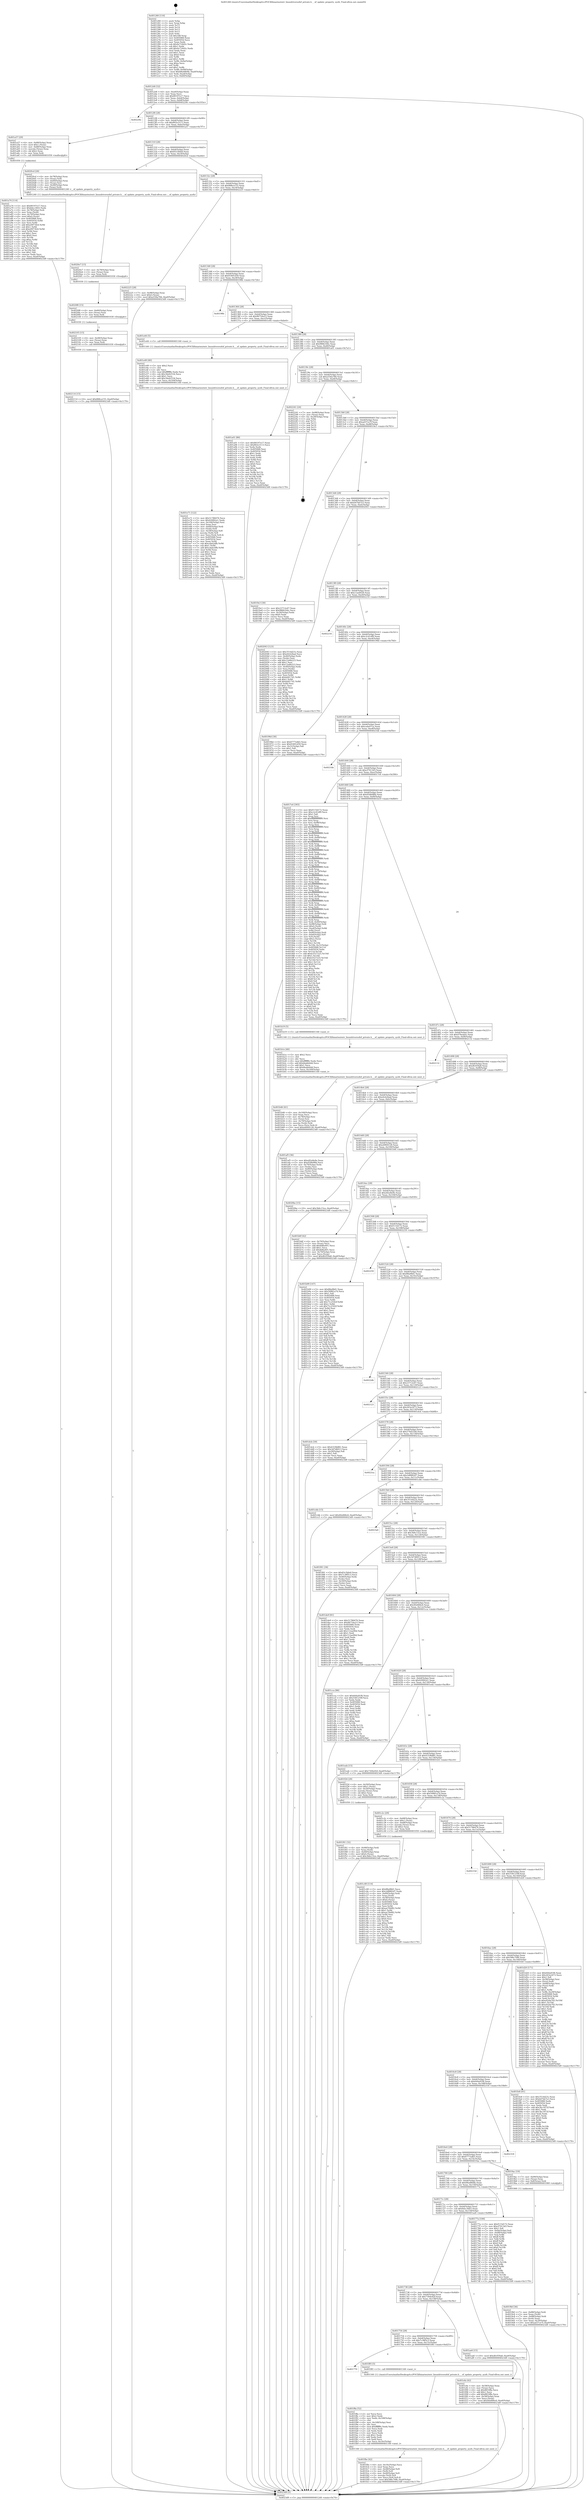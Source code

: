 digraph "0x401260" {
  label = "0x401260 (/mnt/c/Users/mathe/Desktop/tcc/POCII/binaries/extr_linuxdriversofof_private.h___of_update_property_sysfs_Final-ollvm.out::main(0))"
  labelloc = "t"
  node[shape=record]

  Entry [label="",width=0.3,height=0.3,shape=circle,fillcolor=black,style=filled]
  "0x4012d4" [label="{
     0x4012d4 [32]\l
     | [instrs]\l
     &nbsp;&nbsp;0x4012d4 \<+6\>: mov -0xa0(%rbp),%eax\l
     &nbsp;&nbsp;0x4012da \<+2\>: mov %eax,%ecx\l
     &nbsp;&nbsp;0x4012dc \<+6\>: sub $0x80197e17,%ecx\l
     &nbsp;&nbsp;0x4012e2 \<+6\>: mov %eax,-0xb4(%rbp)\l
     &nbsp;&nbsp;0x4012e8 \<+6\>: mov %ecx,-0xb8(%rbp)\l
     &nbsp;&nbsp;0x4012ee \<+6\>: je 000000000040229e \<main+0x103e\>\l
  }"]
  "0x40229e" [label="{
     0x40229e\l
  }", style=dashed]
  "0x4012f4" [label="{
     0x4012f4 [28]\l
     | [instrs]\l
     &nbsp;&nbsp;0x4012f4 \<+5\>: jmp 00000000004012f9 \<main+0x99\>\l
     &nbsp;&nbsp;0x4012f9 \<+6\>: mov -0xb4(%rbp),%eax\l
     &nbsp;&nbsp;0x4012ff \<+5\>: sub $0x802e3113,%eax\l
     &nbsp;&nbsp;0x401304 \<+6\>: mov %eax,-0xbc(%rbp)\l
     &nbsp;&nbsp;0x40130a \<+6\>: je 0000000000401a57 \<main+0x7f7\>\l
  }"]
  Exit [label="",width=0.3,height=0.3,shape=circle,fillcolor=black,style=filled,peripheries=2]
  "0x401a57" [label="{
     0x401a57 [29]\l
     | [instrs]\l
     &nbsp;&nbsp;0x401a57 \<+4\>: mov -0x80(%rbp),%rax\l
     &nbsp;&nbsp;0x401a5b \<+6\>: movl $0x1,(%rax)\l
     &nbsp;&nbsp;0x401a61 \<+4\>: mov -0x80(%rbp),%rax\l
     &nbsp;&nbsp;0x401a65 \<+3\>: movslq (%rax),%rax\l
     &nbsp;&nbsp;0x401a68 \<+4\>: shl $0x2,%rax\l
     &nbsp;&nbsp;0x401a6c \<+3\>: mov %rax,%rdi\l
     &nbsp;&nbsp;0x401a6f \<+5\>: call 0000000000401050 \<malloc@plt\>\l
     | [calls]\l
     &nbsp;&nbsp;0x401050 \{1\} (unknown)\l
  }"]
  "0x401310" [label="{
     0x401310 [28]\l
     | [instrs]\l
     &nbsp;&nbsp;0x401310 \<+5\>: jmp 0000000000401315 \<main+0xb5\>\l
     &nbsp;&nbsp;0x401315 \<+6\>: mov -0xb4(%rbp),%eax\l
     &nbsp;&nbsp;0x40131b \<+5\>: sub $0x83c5bfa9,%eax\l
     &nbsp;&nbsp;0x401320 \<+6\>: mov %eax,-0xc0(%rbp)\l
     &nbsp;&nbsp;0x401326 \<+6\>: je 00000000004020cd \<main+0xe6d\>\l
  }"]
  "0x402114" [label="{
     0x402114 [15]\l
     | [instrs]\l
     &nbsp;&nbsp;0x402114 \<+10\>: movl $0x888ca155,-0xa0(%rbp)\l
     &nbsp;&nbsp;0x40211e \<+5\>: jmp 00000000004023d9 \<main+0x1179\>\l
  }"]
  "0x4020cd" [label="{
     0x4020cd [26]\l
     | [instrs]\l
     &nbsp;&nbsp;0x4020cd \<+4\>: mov -0x78(%rbp),%rax\l
     &nbsp;&nbsp;0x4020d1 \<+3\>: mov (%rax),%rdi\l
     &nbsp;&nbsp;0x4020d4 \<+4\>: mov -0x60(%rbp),%rax\l
     &nbsp;&nbsp;0x4020d8 \<+3\>: mov (%rax),%rsi\l
     &nbsp;&nbsp;0x4020db \<+4\>: mov -0x48(%rbp),%rax\l
     &nbsp;&nbsp;0x4020df \<+3\>: mov (%rax),%rdx\l
     &nbsp;&nbsp;0x4020e2 \<+5\>: call 0000000000401240 \<__of_update_property_sysfs\>\l
     | [calls]\l
     &nbsp;&nbsp;0x401240 \{1\} (/mnt/c/Users/mathe/Desktop/tcc/POCII/binaries/extr_linuxdriversofof_private.h___of_update_property_sysfs_Final-ollvm.out::__of_update_property_sysfs)\l
  }"]
  "0x40132c" [label="{
     0x40132c [28]\l
     | [instrs]\l
     &nbsp;&nbsp;0x40132c \<+5\>: jmp 0000000000401331 \<main+0xd1\>\l
     &nbsp;&nbsp;0x401331 \<+6\>: mov -0xb4(%rbp),%eax\l
     &nbsp;&nbsp;0x401337 \<+5\>: sub $0x888ca155,%eax\l
     &nbsp;&nbsp;0x40133c \<+6\>: mov %eax,-0xc4(%rbp)\l
     &nbsp;&nbsp;0x401342 \<+6\>: je 0000000000402225 \<main+0xfc5\>\l
  }"]
  "0x402105" [label="{
     0x402105 [15]\l
     | [instrs]\l
     &nbsp;&nbsp;0x402105 \<+4\>: mov -0x48(%rbp),%rax\l
     &nbsp;&nbsp;0x402109 \<+3\>: mov (%rax),%rax\l
     &nbsp;&nbsp;0x40210c \<+3\>: mov %rax,%rdi\l
     &nbsp;&nbsp;0x40210f \<+5\>: call 0000000000401030 \<free@plt\>\l
     | [calls]\l
     &nbsp;&nbsp;0x401030 \{1\} (unknown)\l
  }"]
  "0x402225" [label="{
     0x402225 [28]\l
     | [instrs]\l
     &nbsp;&nbsp;0x402225 \<+7\>: mov -0x98(%rbp),%rax\l
     &nbsp;&nbsp;0x40222c \<+6\>: movl $0x0,(%rax)\l
     &nbsp;&nbsp;0x402232 \<+10\>: movl $0xa556a784,-0xa0(%rbp)\l
     &nbsp;&nbsp;0x40223c \<+5\>: jmp 00000000004023d9 \<main+0x1179\>\l
  }"]
  "0x401348" [label="{
     0x401348 [28]\l
     | [instrs]\l
     &nbsp;&nbsp;0x401348 \<+5\>: jmp 000000000040134d \<main+0xed\>\l
     &nbsp;&nbsp;0x40134d \<+6\>: mov -0xb4(%rbp),%eax\l
     &nbsp;&nbsp;0x401353 \<+5\>: sub $0x93491d59,%eax\l
     &nbsp;&nbsp;0x401358 \<+6\>: mov %eax,-0xc8(%rbp)\l
     &nbsp;&nbsp;0x40135e \<+6\>: je 000000000040198b \<main+0x72b\>\l
  }"]
  "0x4020f6" [label="{
     0x4020f6 [15]\l
     | [instrs]\l
     &nbsp;&nbsp;0x4020f6 \<+4\>: mov -0x60(%rbp),%rax\l
     &nbsp;&nbsp;0x4020fa \<+3\>: mov (%rax),%rax\l
     &nbsp;&nbsp;0x4020fd \<+3\>: mov %rax,%rdi\l
     &nbsp;&nbsp;0x402100 \<+5\>: call 0000000000401030 \<free@plt\>\l
     | [calls]\l
     &nbsp;&nbsp;0x401030 \{1\} (unknown)\l
  }"]
  "0x40198b" [label="{
     0x40198b\l
  }", style=dashed]
  "0x401364" [label="{
     0x401364 [28]\l
     | [instrs]\l
     &nbsp;&nbsp;0x401364 \<+5\>: jmp 0000000000401369 \<main+0x109\>\l
     &nbsp;&nbsp;0x401369 \<+6\>: mov -0xb4(%rbp),%eax\l
     &nbsp;&nbsp;0x40136f \<+5\>: sub $0x96754a23,%eax\l
     &nbsp;&nbsp;0x401374 \<+6\>: mov %eax,-0xcc(%rbp)\l
     &nbsp;&nbsp;0x40137a \<+6\>: je 0000000000401e44 \<main+0xbe4\>\l
  }"]
  "0x4020e7" [label="{
     0x4020e7 [15]\l
     | [instrs]\l
     &nbsp;&nbsp;0x4020e7 \<+4\>: mov -0x78(%rbp),%rax\l
     &nbsp;&nbsp;0x4020eb \<+3\>: mov (%rax),%rax\l
     &nbsp;&nbsp;0x4020ee \<+3\>: mov %rax,%rdi\l
     &nbsp;&nbsp;0x4020f1 \<+5\>: call 0000000000401030 \<free@plt\>\l
     | [calls]\l
     &nbsp;&nbsp;0x401030 \{1\} (unknown)\l
  }"]
  "0x401e44" [label="{
     0x401e44 [5]\l
     | [instrs]\l
     &nbsp;&nbsp;0x401e44 \<+5\>: call 0000000000401160 \<next_i\>\l
     | [calls]\l
     &nbsp;&nbsp;0x401160 \{1\} (/mnt/c/Users/mathe/Desktop/tcc/POCII/binaries/extr_linuxdriversofof_private.h___of_update_property_sysfs_Final-ollvm.out::next_i)\l
  }"]
  "0x401380" [label="{
     0x401380 [28]\l
     | [instrs]\l
     &nbsp;&nbsp;0x401380 \<+5\>: jmp 0000000000401385 \<main+0x125\>\l
     &nbsp;&nbsp;0x401385 \<+6\>: mov -0xb4(%rbp),%eax\l
     &nbsp;&nbsp;0x40138b \<+5\>: sub $0x986b164c,%eax\l
     &nbsp;&nbsp;0x401390 \<+6\>: mov %eax,-0xd0(%rbp)\l
     &nbsp;&nbsp;0x401396 \<+6\>: je 0000000000401a01 \<main+0x7a1\>\l
  }"]
  "0x401fbe" [label="{
     0x401fbe [42]\l
     | [instrs]\l
     &nbsp;&nbsp;0x401fbe \<+6\>: mov -0x16c(%rbp),%ecx\l
     &nbsp;&nbsp;0x401fc4 \<+3\>: imul %eax,%ecx\l
     &nbsp;&nbsp;0x401fc7 \<+4\>: mov -0x48(%rbp),%r8\l
     &nbsp;&nbsp;0x401fcb \<+3\>: mov (%r8),%r8\l
     &nbsp;&nbsp;0x401fce \<+4\>: mov -0x40(%rbp),%r9\l
     &nbsp;&nbsp;0x401fd2 \<+3\>: movslq (%r9),%r9\l
     &nbsp;&nbsp;0x401fd5 \<+4\>: mov %ecx,(%r8,%r9,4)\l
     &nbsp;&nbsp;0x401fd9 \<+10\>: movl $0x586c70f6,-0xa0(%rbp)\l
     &nbsp;&nbsp;0x401fe3 \<+5\>: jmp 00000000004023d9 \<main+0x1179\>\l
  }"]
  "0x401a01" [label="{
     0x401a01 [86]\l
     | [instrs]\l
     &nbsp;&nbsp;0x401a01 \<+5\>: mov $0x80197e17,%eax\l
     &nbsp;&nbsp;0x401a06 \<+5\>: mov $0x802e3113,%ecx\l
     &nbsp;&nbsp;0x401a0b \<+2\>: xor %edx,%edx\l
     &nbsp;&nbsp;0x401a0d \<+7\>: mov 0x405068,%esi\l
     &nbsp;&nbsp;0x401a14 \<+7\>: mov 0x405054,%edi\l
     &nbsp;&nbsp;0x401a1b \<+3\>: sub $0x1,%edx\l
     &nbsp;&nbsp;0x401a1e \<+3\>: mov %esi,%r8d\l
     &nbsp;&nbsp;0x401a21 \<+3\>: add %edx,%r8d\l
     &nbsp;&nbsp;0x401a24 \<+4\>: imul %r8d,%esi\l
     &nbsp;&nbsp;0x401a28 \<+3\>: and $0x1,%esi\l
     &nbsp;&nbsp;0x401a2b \<+3\>: cmp $0x0,%esi\l
     &nbsp;&nbsp;0x401a2e \<+4\>: sete %r9b\l
     &nbsp;&nbsp;0x401a32 \<+3\>: cmp $0xa,%edi\l
     &nbsp;&nbsp;0x401a35 \<+4\>: setl %r10b\l
     &nbsp;&nbsp;0x401a39 \<+3\>: mov %r9b,%r11b\l
     &nbsp;&nbsp;0x401a3c \<+3\>: and %r10b,%r11b\l
     &nbsp;&nbsp;0x401a3f \<+3\>: xor %r10b,%r9b\l
     &nbsp;&nbsp;0x401a42 \<+3\>: or %r9b,%r11b\l
     &nbsp;&nbsp;0x401a45 \<+4\>: test $0x1,%r11b\l
     &nbsp;&nbsp;0x401a49 \<+3\>: cmovne %ecx,%eax\l
     &nbsp;&nbsp;0x401a4c \<+6\>: mov %eax,-0xa0(%rbp)\l
     &nbsp;&nbsp;0x401a52 \<+5\>: jmp 00000000004023d9 \<main+0x1179\>\l
  }"]
  "0x40139c" [label="{
     0x40139c [28]\l
     | [instrs]\l
     &nbsp;&nbsp;0x40139c \<+5\>: jmp 00000000004013a1 \<main+0x141\>\l
     &nbsp;&nbsp;0x4013a1 \<+6\>: mov -0xb4(%rbp),%eax\l
     &nbsp;&nbsp;0x4013a7 \<+5\>: sub $0xa556a784,%eax\l
     &nbsp;&nbsp;0x4013ac \<+6\>: mov %eax,-0xd4(%rbp)\l
     &nbsp;&nbsp;0x4013b2 \<+6\>: je 0000000000402241 \<main+0xfe1\>\l
  }"]
  "0x401f8a" [label="{
     0x401f8a [52]\l
     | [instrs]\l
     &nbsp;&nbsp;0x401f8a \<+2\>: xor %ecx,%ecx\l
     &nbsp;&nbsp;0x401f8c \<+5\>: mov $0x2,%edx\l
     &nbsp;&nbsp;0x401f91 \<+6\>: mov %edx,-0x168(%rbp)\l
     &nbsp;&nbsp;0x401f97 \<+1\>: cltd\l
     &nbsp;&nbsp;0x401f98 \<+6\>: mov -0x168(%rbp),%esi\l
     &nbsp;&nbsp;0x401f9e \<+2\>: idiv %esi\l
     &nbsp;&nbsp;0x401fa0 \<+6\>: imul $0xfffffffe,%edx,%edx\l
     &nbsp;&nbsp;0x401fa6 \<+2\>: mov %ecx,%edi\l
     &nbsp;&nbsp;0x401fa8 \<+2\>: sub %edx,%edi\l
     &nbsp;&nbsp;0x401faa \<+2\>: mov %ecx,%edx\l
     &nbsp;&nbsp;0x401fac \<+3\>: sub $0x1,%edx\l
     &nbsp;&nbsp;0x401faf \<+2\>: add %edx,%edi\l
     &nbsp;&nbsp;0x401fb1 \<+2\>: sub %edi,%ecx\l
     &nbsp;&nbsp;0x401fb3 \<+6\>: mov %ecx,-0x16c(%rbp)\l
     &nbsp;&nbsp;0x401fb9 \<+5\>: call 0000000000401160 \<next_i\>\l
     | [calls]\l
     &nbsp;&nbsp;0x401160 \{1\} (/mnt/c/Users/mathe/Desktop/tcc/POCII/binaries/extr_linuxdriversofof_private.h___of_update_property_sysfs_Final-ollvm.out::next_i)\l
  }"]
  "0x402241" [label="{
     0x402241 [24]\l
     | [instrs]\l
     &nbsp;&nbsp;0x402241 \<+7\>: mov -0x98(%rbp),%rax\l
     &nbsp;&nbsp;0x402248 \<+2\>: mov (%rax),%eax\l
     &nbsp;&nbsp;0x40224a \<+4\>: lea -0x28(%rbp),%rsp\l
     &nbsp;&nbsp;0x40224e \<+1\>: pop %rbx\l
     &nbsp;&nbsp;0x40224f \<+2\>: pop %r12\l
     &nbsp;&nbsp;0x402251 \<+2\>: pop %r13\l
     &nbsp;&nbsp;0x402253 \<+2\>: pop %r14\l
     &nbsp;&nbsp;0x402255 \<+2\>: pop %r15\l
     &nbsp;&nbsp;0x402257 \<+1\>: pop %rbp\l
     &nbsp;&nbsp;0x402258 \<+1\>: ret\l
  }"]
  "0x4013b8" [label="{
     0x4013b8 [28]\l
     | [instrs]\l
     &nbsp;&nbsp;0x4013b8 \<+5\>: jmp 00000000004013bd \<main+0x15d\>\l
     &nbsp;&nbsp;0x4013bd \<+6\>: mov -0xb4(%rbp),%eax\l
     &nbsp;&nbsp;0x4013c3 \<+5\>: sub $0xad37ce7f,%eax\l
     &nbsp;&nbsp;0x4013c8 \<+6\>: mov %eax,-0xd8(%rbp)\l
     &nbsp;&nbsp;0x4013ce \<+6\>: je 00000000004019e3 \<main+0x783\>\l
  }"]
  "0x401770" [label="{
     0x401770\l
  }", style=dashed]
  "0x4019e3" [label="{
     0x4019e3 [30]\l
     | [instrs]\l
     &nbsp;&nbsp;0x4019e3 \<+5\>: mov $0x23712e47,%eax\l
     &nbsp;&nbsp;0x4019e8 \<+5\>: mov $0x986b164c,%ecx\l
     &nbsp;&nbsp;0x4019ed \<+3\>: mov -0x30(%rbp),%edx\l
     &nbsp;&nbsp;0x4019f0 \<+3\>: cmp $0x0,%edx\l
     &nbsp;&nbsp;0x4019f3 \<+3\>: cmove %ecx,%eax\l
     &nbsp;&nbsp;0x4019f6 \<+6\>: mov %eax,-0xa0(%rbp)\l
     &nbsp;&nbsp;0x4019fc \<+5\>: jmp 00000000004023d9 \<main+0x1179\>\l
  }"]
  "0x4013d4" [label="{
     0x4013d4 [28]\l
     | [instrs]\l
     &nbsp;&nbsp;0x4013d4 \<+5\>: jmp 00000000004013d9 \<main+0x179\>\l
     &nbsp;&nbsp;0x4013d9 \<+6\>: mov -0xb4(%rbp),%eax\l
     &nbsp;&nbsp;0x4013df \<+5\>: sub $0xb47bb7a3,%eax\l
     &nbsp;&nbsp;0x4013e4 \<+6\>: mov %eax,-0xdc(%rbp)\l
     &nbsp;&nbsp;0x4013ea \<+6\>: je 0000000000402043 \<main+0xde3\>\l
  }"]
  "0x401f85" [label="{
     0x401f85 [5]\l
     | [instrs]\l
     &nbsp;&nbsp;0x401f85 \<+5\>: call 0000000000401160 \<next_i\>\l
     | [calls]\l
     &nbsp;&nbsp;0x401160 \{1\} (/mnt/c/Users/mathe/Desktop/tcc/POCII/binaries/extr_linuxdriversofof_private.h___of_update_property_sysfs_Final-ollvm.out::next_i)\l
  }"]
  "0x402043" [label="{
     0x402043 [123]\l
     | [instrs]\l
     &nbsp;&nbsp;0x402043 \<+5\>: mov $0x3514d23c,%eax\l
     &nbsp;&nbsp;0x402048 \<+5\>: mov $0xe0cb2bad,%ecx\l
     &nbsp;&nbsp;0x40204d \<+4\>: mov -0x40(%rbp),%rdx\l
     &nbsp;&nbsp;0x402051 \<+2\>: mov (%rdx),%esi\l
     &nbsp;&nbsp;0x402053 \<+6\>: add $0x12e6b223,%esi\l
     &nbsp;&nbsp;0x402059 \<+3\>: add $0x1,%esi\l
     &nbsp;&nbsp;0x40205c \<+6\>: sub $0x12e6b223,%esi\l
     &nbsp;&nbsp;0x402062 \<+4\>: mov -0x40(%rbp),%rdx\l
     &nbsp;&nbsp;0x402066 \<+2\>: mov %esi,(%rdx)\l
     &nbsp;&nbsp;0x402068 \<+7\>: mov 0x405068,%esi\l
     &nbsp;&nbsp;0x40206f \<+7\>: mov 0x405054,%edi\l
     &nbsp;&nbsp;0x402076 \<+3\>: mov %esi,%r8d\l
     &nbsp;&nbsp;0x402079 \<+7\>: sub $0xbd417d1,%r8d\l
     &nbsp;&nbsp;0x402080 \<+4\>: sub $0x1,%r8d\l
     &nbsp;&nbsp;0x402084 \<+7\>: add $0xbd417d1,%r8d\l
     &nbsp;&nbsp;0x40208b \<+4\>: imul %r8d,%esi\l
     &nbsp;&nbsp;0x40208f \<+3\>: and $0x1,%esi\l
     &nbsp;&nbsp;0x402092 \<+3\>: cmp $0x0,%esi\l
     &nbsp;&nbsp;0x402095 \<+4\>: sete %r9b\l
     &nbsp;&nbsp;0x402099 \<+3\>: cmp $0xa,%edi\l
     &nbsp;&nbsp;0x40209c \<+4\>: setl %r10b\l
     &nbsp;&nbsp;0x4020a0 \<+3\>: mov %r9b,%r11b\l
     &nbsp;&nbsp;0x4020a3 \<+3\>: and %r10b,%r11b\l
     &nbsp;&nbsp;0x4020a6 \<+3\>: xor %r10b,%r9b\l
     &nbsp;&nbsp;0x4020a9 \<+3\>: or %r9b,%r11b\l
     &nbsp;&nbsp;0x4020ac \<+4\>: test $0x1,%r11b\l
     &nbsp;&nbsp;0x4020b0 \<+3\>: cmovne %ecx,%eax\l
     &nbsp;&nbsp;0x4020b3 \<+6\>: mov %eax,-0xa0(%rbp)\l
     &nbsp;&nbsp;0x4020b9 \<+5\>: jmp 00000000004023d9 \<main+0x1179\>\l
  }"]
  "0x4013f0" [label="{
     0x4013f0 [28]\l
     | [instrs]\l
     &nbsp;&nbsp;0x4013f0 \<+5\>: jmp 00000000004013f5 \<main+0x195\>\l
     &nbsp;&nbsp;0x4013f5 \<+6\>: mov -0xb4(%rbp),%eax\l
     &nbsp;&nbsp;0x4013fb \<+5\>: sub $0xc1ae6428,%eax\l
     &nbsp;&nbsp;0x401400 \<+6\>: mov %eax,-0xe0(%rbp)\l
     &nbsp;&nbsp;0x401406 \<+6\>: je 0000000000402216 \<main+0xfb6\>\l
  }"]
  "0x401f41" [label="{
     0x401f41 [32]\l
     | [instrs]\l
     &nbsp;&nbsp;0x401f41 \<+4\>: mov -0x48(%rbp),%rdi\l
     &nbsp;&nbsp;0x401f45 \<+3\>: mov %rax,(%rdi)\l
     &nbsp;&nbsp;0x401f48 \<+4\>: mov -0x40(%rbp),%rax\l
     &nbsp;&nbsp;0x401f4c \<+6\>: movl $0x0,(%rax)\l
     &nbsp;&nbsp;0x401f52 \<+10\>: movl $0x3b6c15ce,-0xa0(%rbp)\l
     &nbsp;&nbsp;0x401f5c \<+5\>: jmp 00000000004023d9 \<main+0x1179\>\l
  }"]
  "0x402216" [label="{
     0x402216\l
  }", style=dashed]
  "0x40140c" [label="{
     0x40140c [28]\l
     | [instrs]\l
     &nbsp;&nbsp;0x40140c \<+5\>: jmp 0000000000401411 \<main+0x1b1\>\l
     &nbsp;&nbsp;0x401411 \<+6\>: mov -0xb4(%rbp),%eax\l
     &nbsp;&nbsp;0x401417 \<+5\>: sub $0xc2c41df9,%eax\l
     &nbsp;&nbsp;0x40141c \<+6\>: mov %eax,-0xe4(%rbp)\l
     &nbsp;&nbsp;0x401422 \<+6\>: je 000000000040196d \<main+0x70d\>\l
  }"]
  "0x401754" [label="{
     0x401754 [28]\l
     | [instrs]\l
     &nbsp;&nbsp;0x401754 \<+5\>: jmp 0000000000401759 \<main+0x4f9\>\l
     &nbsp;&nbsp;0x401759 \<+6\>: mov -0xb4(%rbp),%eax\l
     &nbsp;&nbsp;0x40175f \<+5\>: sub $0x7c38f5c3,%eax\l
     &nbsp;&nbsp;0x401764 \<+6\>: mov %eax,-0x15c(%rbp)\l
     &nbsp;&nbsp;0x40176a \<+6\>: je 0000000000401f85 \<main+0xd25\>\l
  }"]
  "0x40196d" [label="{
     0x40196d [30]\l
     | [instrs]\l
     &nbsp;&nbsp;0x40196d \<+5\>: mov $0x6777edb5,%eax\l
     &nbsp;&nbsp;0x401972 \<+5\>: mov $0x93491d59,%ecx\l
     &nbsp;&nbsp;0x401977 \<+3\>: mov -0x31(%rbp),%dl\l
     &nbsp;&nbsp;0x40197a \<+3\>: test $0x1,%dl\l
     &nbsp;&nbsp;0x40197d \<+3\>: cmovne %ecx,%eax\l
     &nbsp;&nbsp;0x401980 \<+6\>: mov %eax,-0xa0(%rbp)\l
     &nbsp;&nbsp;0x401986 \<+5\>: jmp 00000000004023d9 \<main+0x1179\>\l
  }"]
  "0x401428" [label="{
     0x401428 [28]\l
     | [instrs]\l
     &nbsp;&nbsp;0x401428 \<+5\>: jmp 000000000040142d \<main+0x1cd\>\l
     &nbsp;&nbsp;0x40142d \<+6\>: mov -0xb4(%rbp),%eax\l
     &nbsp;&nbsp;0x401433 \<+5\>: sub $0xcede07ca,%eax\l
     &nbsp;&nbsp;0x401438 \<+6\>: mov %eax,-0xe8(%rbp)\l
     &nbsp;&nbsp;0x40143e \<+6\>: je 00000000004021bb \<main+0xf5b\>\l
  }"]
  "0x401efa" [label="{
     0x401efa [42]\l
     | [instrs]\l
     &nbsp;&nbsp;0x401efa \<+4\>: mov -0x58(%rbp),%rax\l
     &nbsp;&nbsp;0x401efe \<+2\>: mov (%rax),%ecx\l
     &nbsp;&nbsp;0x401f00 \<+6\>: sub $0x8810ffa,%ecx\l
     &nbsp;&nbsp;0x401f06 \<+3\>: add $0x1,%ecx\l
     &nbsp;&nbsp;0x401f09 \<+6\>: add $0x8810ffa,%ecx\l
     &nbsp;&nbsp;0x401f0f \<+4\>: mov -0x58(%rbp),%rax\l
     &nbsp;&nbsp;0x401f13 \<+2\>: mov %ecx,(%rax)\l
     &nbsp;&nbsp;0x401f15 \<+10\>: movl $0x40e666c6,-0xa0(%rbp)\l
     &nbsp;&nbsp;0x401f1f \<+5\>: jmp 00000000004023d9 \<main+0x1179\>\l
  }"]
  "0x4021bb" [label="{
     0x4021bb\l
  }", style=dashed]
  "0x401444" [label="{
     0x401444 [28]\l
     | [instrs]\l
     &nbsp;&nbsp;0x401444 \<+5\>: jmp 0000000000401449 \<main+0x1e9\>\l
     &nbsp;&nbsp;0x401449 \<+6\>: mov -0xb4(%rbp),%eax\l
     &nbsp;&nbsp;0x40144f \<+5\>: sub $0xcf7413d3,%eax\l
     &nbsp;&nbsp;0x401454 \<+6\>: mov %eax,-0xec(%rbp)\l
     &nbsp;&nbsp;0x40145a \<+6\>: je 00000000004017e4 \<main+0x584\>\l
  }"]
  "0x401e71" [label="{
     0x401e71 [122]\l
     | [instrs]\l
     &nbsp;&nbsp;0x401e71 \<+5\>: mov $0x51786476,%ecx\l
     &nbsp;&nbsp;0x401e76 \<+5\>: mov $0x420f42e1,%edx\l
     &nbsp;&nbsp;0x401e7b \<+6\>: mov -0x164(%rbp),%esi\l
     &nbsp;&nbsp;0x401e81 \<+3\>: imul %eax,%esi\l
     &nbsp;&nbsp;0x401e84 \<+4\>: mov -0x60(%rbp),%rdi\l
     &nbsp;&nbsp;0x401e88 \<+3\>: mov (%rdi),%rdi\l
     &nbsp;&nbsp;0x401e8b \<+4\>: mov -0x58(%rbp),%r8\l
     &nbsp;&nbsp;0x401e8f \<+3\>: movslq (%r8),%r8\l
     &nbsp;&nbsp;0x401e92 \<+4\>: mov %esi,(%rdi,%r8,4)\l
     &nbsp;&nbsp;0x401e96 \<+7\>: mov 0x405068,%eax\l
     &nbsp;&nbsp;0x401e9d \<+7\>: mov 0x405054,%esi\l
     &nbsp;&nbsp;0x401ea4 \<+3\>: mov %eax,%r9d\l
     &nbsp;&nbsp;0x401ea7 \<+7\>: sub $0xcdab2dfb,%r9d\l
     &nbsp;&nbsp;0x401eae \<+4\>: sub $0x1,%r9d\l
     &nbsp;&nbsp;0x401eb2 \<+7\>: add $0xcdab2dfb,%r9d\l
     &nbsp;&nbsp;0x401eb9 \<+4\>: imul %r9d,%eax\l
     &nbsp;&nbsp;0x401ebd \<+3\>: and $0x1,%eax\l
     &nbsp;&nbsp;0x401ec0 \<+3\>: cmp $0x0,%eax\l
     &nbsp;&nbsp;0x401ec3 \<+4\>: sete %r10b\l
     &nbsp;&nbsp;0x401ec7 \<+3\>: cmp $0xa,%esi\l
     &nbsp;&nbsp;0x401eca \<+4\>: setl %r11b\l
     &nbsp;&nbsp;0x401ece \<+3\>: mov %r10b,%bl\l
     &nbsp;&nbsp;0x401ed1 \<+3\>: and %r11b,%bl\l
     &nbsp;&nbsp;0x401ed4 \<+3\>: xor %r11b,%r10b\l
     &nbsp;&nbsp;0x401ed7 \<+3\>: or %r10b,%bl\l
     &nbsp;&nbsp;0x401eda \<+3\>: test $0x1,%bl\l
     &nbsp;&nbsp;0x401edd \<+3\>: cmovne %edx,%ecx\l
     &nbsp;&nbsp;0x401ee0 \<+6\>: mov %ecx,-0xa0(%rbp)\l
     &nbsp;&nbsp;0x401ee6 \<+5\>: jmp 00000000004023d9 \<main+0x1179\>\l
  }"]
  "0x4017e4" [label="{
     0x4017e4 [393]\l
     | [instrs]\l
     &nbsp;&nbsp;0x4017e4 \<+5\>: mov $0xf115d172,%eax\l
     &nbsp;&nbsp;0x4017e9 \<+5\>: mov $0xc2c41df9,%ecx\l
     &nbsp;&nbsp;0x4017ee \<+2\>: mov $0x1,%dl\l
     &nbsp;&nbsp;0x4017f0 \<+3\>: mov %rsp,%rsi\l
     &nbsp;&nbsp;0x4017f3 \<+4\>: add $0xfffffffffffffff0,%rsi\l
     &nbsp;&nbsp;0x4017f7 \<+3\>: mov %rsi,%rsp\l
     &nbsp;&nbsp;0x4017fa \<+7\>: mov %rsi,-0x98(%rbp)\l
     &nbsp;&nbsp;0x401801 \<+3\>: mov %rsp,%rsi\l
     &nbsp;&nbsp;0x401804 \<+4\>: add $0xfffffffffffffff0,%rsi\l
     &nbsp;&nbsp;0x401808 \<+3\>: mov %rsi,%rsp\l
     &nbsp;&nbsp;0x40180b \<+3\>: mov %rsp,%rdi\l
     &nbsp;&nbsp;0x40180e \<+4\>: add $0xfffffffffffffff0,%rdi\l
     &nbsp;&nbsp;0x401812 \<+3\>: mov %rdi,%rsp\l
     &nbsp;&nbsp;0x401815 \<+7\>: mov %rdi,-0x90(%rbp)\l
     &nbsp;&nbsp;0x40181c \<+3\>: mov %rsp,%rdi\l
     &nbsp;&nbsp;0x40181f \<+4\>: add $0xfffffffffffffff0,%rdi\l
     &nbsp;&nbsp;0x401823 \<+3\>: mov %rdi,%rsp\l
     &nbsp;&nbsp;0x401826 \<+7\>: mov %rdi,-0x88(%rbp)\l
     &nbsp;&nbsp;0x40182d \<+3\>: mov %rsp,%rdi\l
     &nbsp;&nbsp;0x401830 \<+4\>: add $0xfffffffffffffff0,%rdi\l
     &nbsp;&nbsp;0x401834 \<+3\>: mov %rdi,%rsp\l
     &nbsp;&nbsp;0x401837 \<+4\>: mov %rdi,-0x80(%rbp)\l
     &nbsp;&nbsp;0x40183b \<+3\>: mov %rsp,%rdi\l
     &nbsp;&nbsp;0x40183e \<+4\>: add $0xfffffffffffffff0,%rdi\l
     &nbsp;&nbsp;0x401842 \<+3\>: mov %rdi,%rsp\l
     &nbsp;&nbsp;0x401845 \<+4\>: mov %rdi,-0x78(%rbp)\l
     &nbsp;&nbsp;0x401849 \<+3\>: mov %rsp,%rdi\l
     &nbsp;&nbsp;0x40184c \<+4\>: add $0xfffffffffffffff0,%rdi\l
     &nbsp;&nbsp;0x401850 \<+3\>: mov %rdi,%rsp\l
     &nbsp;&nbsp;0x401853 \<+4\>: mov %rdi,-0x70(%rbp)\l
     &nbsp;&nbsp;0x401857 \<+3\>: mov %rsp,%rdi\l
     &nbsp;&nbsp;0x40185a \<+4\>: add $0xfffffffffffffff0,%rdi\l
     &nbsp;&nbsp;0x40185e \<+3\>: mov %rdi,%rsp\l
     &nbsp;&nbsp;0x401861 \<+4\>: mov %rdi,-0x68(%rbp)\l
     &nbsp;&nbsp;0x401865 \<+3\>: mov %rsp,%rdi\l
     &nbsp;&nbsp;0x401868 \<+4\>: add $0xfffffffffffffff0,%rdi\l
     &nbsp;&nbsp;0x40186c \<+3\>: mov %rdi,%rsp\l
     &nbsp;&nbsp;0x40186f \<+4\>: mov %rdi,-0x60(%rbp)\l
     &nbsp;&nbsp;0x401873 \<+3\>: mov %rsp,%rdi\l
     &nbsp;&nbsp;0x401876 \<+4\>: add $0xfffffffffffffff0,%rdi\l
     &nbsp;&nbsp;0x40187a \<+3\>: mov %rdi,%rsp\l
     &nbsp;&nbsp;0x40187d \<+4\>: mov %rdi,-0x58(%rbp)\l
     &nbsp;&nbsp;0x401881 \<+3\>: mov %rsp,%rdi\l
     &nbsp;&nbsp;0x401884 \<+4\>: add $0xfffffffffffffff0,%rdi\l
     &nbsp;&nbsp;0x401888 \<+3\>: mov %rdi,%rsp\l
     &nbsp;&nbsp;0x40188b \<+4\>: mov %rdi,-0x50(%rbp)\l
     &nbsp;&nbsp;0x40188f \<+3\>: mov %rsp,%rdi\l
     &nbsp;&nbsp;0x401892 \<+4\>: add $0xfffffffffffffff0,%rdi\l
     &nbsp;&nbsp;0x401896 \<+3\>: mov %rdi,%rsp\l
     &nbsp;&nbsp;0x401899 \<+4\>: mov %rdi,-0x48(%rbp)\l
     &nbsp;&nbsp;0x40189d \<+3\>: mov %rsp,%rdi\l
     &nbsp;&nbsp;0x4018a0 \<+4\>: add $0xfffffffffffffff0,%rdi\l
     &nbsp;&nbsp;0x4018a4 \<+3\>: mov %rdi,%rsp\l
     &nbsp;&nbsp;0x4018a7 \<+4\>: mov %rdi,-0x40(%rbp)\l
     &nbsp;&nbsp;0x4018ab \<+7\>: mov -0x98(%rbp),%rdi\l
     &nbsp;&nbsp;0x4018b2 \<+6\>: movl $0x0,(%rdi)\l
     &nbsp;&nbsp;0x4018b8 \<+7\>: mov -0xa4(%rbp),%r8d\l
     &nbsp;&nbsp;0x4018bf \<+3\>: mov %r8d,(%rsi)\l
     &nbsp;&nbsp;0x4018c2 \<+7\>: mov -0x90(%rbp),%rdi\l
     &nbsp;&nbsp;0x4018c9 \<+7\>: mov -0xb0(%rbp),%r9\l
     &nbsp;&nbsp;0x4018d0 \<+3\>: mov %r9,(%rdi)\l
     &nbsp;&nbsp;0x4018d3 \<+3\>: cmpl $0x2,(%rsi)\l
     &nbsp;&nbsp;0x4018d6 \<+4\>: setne %r10b\l
     &nbsp;&nbsp;0x4018da \<+4\>: and $0x1,%r10b\l
     &nbsp;&nbsp;0x4018de \<+4\>: mov %r10b,-0x31(%rbp)\l
     &nbsp;&nbsp;0x4018e2 \<+8\>: mov 0x405068,%r11d\l
     &nbsp;&nbsp;0x4018ea \<+7\>: mov 0x405054,%ebx\l
     &nbsp;&nbsp;0x4018f1 \<+3\>: mov %r11d,%r14d\l
     &nbsp;&nbsp;0x4018f4 \<+7\>: add $0xb3527225,%r14d\l
     &nbsp;&nbsp;0x4018fb \<+4\>: sub $0x1,%r14d\l
     &nbsp;&nbsp;0x4018ff \<+7\>: sub $0xb3527225,%r14d\l
     &nbsp;&nbsp;0x401906 \<+4\>: imul %r14d,%r11d\l
     &nbsp;&nbsp;0x40190a \<+4\>: and $0x1,%r11d\l
     &nbsp;&nbsp;0x40190e \<+4\>: cmp $0x0,%r11d\l
     &nbsp;&nbsp;0x401912 \<+4\>: sete %r10b\l
     &nbsp;&nbsp;0x401916 \<+3\>: cmp $0xa,%ebx\l
     &nbsp;&nbsp;0x401919 \<+4\>: setl %r15b\l
     &nbsp;&nbsp;0x40191d \<+3\>: mov %r10b,%r12b\l
     &nbsp;&nbsp;0x401920 \<+4\>: xor $0xff,%r12b\l
     &nbsp;&nbsp;0x401924 \<+3\>: mov %r15b,%r13b\l
     &nbsp;&nbsp;0x401927 \<+4\>: xor $0xff,%r13b\l
     &nbsp;&nbsp;0x40192b \<+3\>: xor $0x0,%dl\l
     &nbsp;&nbsp;0x40192e \<+3\>: mov %r12b,%sil\l
     &nbsp;&nbsp;0x401931 \<+4\>: and $0x0,%sil\l
     &nbsp;&nbsp;0x401935 \<+3\>: and %dl,%r10b\l
     &nbsp;&nbsp;0x401938 \<+3\>: mov %r13b,%dil\l
     &nbsp;&nbsp;0x40193b \<+4\>: and $0x0,%dil\l
     &nbsp;&nbsp;0x40193f \<+3\>: and %dl,%r15b\l
     &nbsp;&nbsp;0x401942 \<+3\>: or %r10b,%sil\l
     &nbsp;&nbsp;0x401945 \<+3\>: or %r15b,%dil\l
     &nbsp;&nbsp;0x401948 \<+3\>: xor %dil,%sil\l
     &nbsp;&nbsp;0x40194b \<+3\>: or %r13b,%r12b\l
     &nbsp;&nbsp;0x40194e \<+4\>: xor $0xff,%r12b\l
     &nbsp;&nbsp;0x401952 \<+3\>: or $0x0,%dl\l
     &nbsp;&nbsp;0x401955 \<+3\>: and %dl,%r12b\l
     &nbsp;&nbsp;0x401958 \<+3\>: or %r12b,%sil\l
     &nbsp;&nbsp;0x40195b \<+4\>: test $0x1,%sil\l
     &nbsp;&nbsp;0x40195f \<+3\>: cmovne %ecx,%eax\l
     &nbsp;&nbsp;0x401962 \<+6\>: mov %eax,-0xa0(%rbp)\l
     &nbsp;&nbsp;0x401968 \<+5\>: jmp 00000000004023d9 \<main+0x1179\>\l
  }"]
  "0x401460" [label="{
     0x401460 [28]\l
     | [instrs]\l
     &nbsp;&nbsp;0x401460 \<+5\>: jmp 0000000000401465 \<main+0x205\>\l
     &nbsp;&nbsp;0x401465 \<+6\>: mov -0xb4(%rbp),%eax\l
     &nbsp;&nbsp;0x40146b \<+5\>: sub $0xd5db0f6b,%eax\l
     &nbsp;&nbsp;0x401470 \<+6\>: mov %eax,-0xf0(%rbp)\l
     &nbsp;&nbsp;0x401476 \<+6\>: je 0000000000401b19 \<main+0x8b9\>\l
  }"]
  "0x401e49" [label="{
     0x401e49 [40]\l
     | [instrs]\l
     &nbsp;&nbsp;0x401e49 \<+5\>: mov $0x2,%ecx\l
     &nbsp;&nbsp;0x401e4e \<+1\>: cltd\l
     &nbsp;&nbsp;0x401e4f \<+2\>: idiv %ecx\l
     &nbsp;&nbsp;0x401e51 \<+6\>: imul $0xfffffffe,%edx,%ecx\l
     &nbsp;&nbsp;0x401e57 \<+6\>: sub $0x34e62534,%ecx\l
     &nbsp;&nbsp;0x401e5d \<+3\>: add $0x1,%ecx\l
     &nbsp;&nbsp;0x401e60 \<+6\>: add $0x34e62534,%ecx\l
     &nbsp;&nbsp;0x401e66 \<+6\>: mov %ecx,-0x164(%rbp)\l
     &nbsp;&nbsp;0x401e6c \<+5\>: call 0000000000401160 \<next_i\>\l
     | [calls]\l
     &nbsp;&nbsp;0x401160 \{1\} (/mnt/c/Users/mathe/Desktop/tcc/POCII/binaries/extr_linuxdriversofof_private.h___of_update_property_sysfs_Final-ollvm.out::next_i)\l
  }"]
  "0x401b19" [label="{
     0x401b19 [5]\l
     | [instrs]\l
     &nbsp;&nbsp;0x401b19 \<+5\>: call 0000000000401160 \<next_i\>\l
     | [calls]\l
     &nbsp;&nbsp;0x401160 \{1\} (/mnt/c/Users/mathe/Desktop/tcc/POCII/binaries/extr_linuxdriversofof_private.h___of_update_property_sysfs_Final-ollvm.out::next_i)\l
  }"]
  "0x40147c" [label="{
     0x40147c [28]\l
     | [instrs]\l
     &nbsp;&nbsp;0x40147c \<+5\>: jmp 0000000000401481 \<main+0x221\>\l
     &nbsp;&nbsp;0x401481 \<+6\>: mov -0xb4(%rbp),%eax\l
     &nbsp;&nbsp;0x401487 \<+5\>: sub $0xd76eabec,%eax\l
     &nbsp;&nbsp;0x40148c \<+6\>: mov %eax,-0xf4(%rbp)\l
     &nbsp;&nbsp;0x401492 \<+6\>: je 0000000000402132 \<main+0xed2\>\l
  }"]
  "0x401c49" [label="{
     0x401c49 [114]\l
     | [instrs]\l
     &nbsp;&nbsp;0x401c49 \<+5\>: mov $0x88a98d1,%ecx\l
     &nbsp;&nbsp;0x401c4e \<+5\>: mov $0x2d8882d7,%edx\l
     &nbsp;&nbsp;0x401c53 \<+4\>: mov -0x60(%rbp),%rdi\l
     &nbsp;&nbsp;0x401c57 \<+3\>: mov %rax,(%rdi)\l
     &nbsp;&nbsp;0x401c5a \<+4\>: mov -0x58(%rbp),%rax\l
     &nbsp;&nbsp;0x401c5e \<+6\>: movl $0x0,(%rax)\l
     &nbsp;&nbsp;0x401c64 \<+7\>: mov 0x405068,%esi\l
     &nbsp;&nbsp;0x401c6b \<+8\>: mov 0x405054,%r8d\l
     &nbsp;&nbsp;0x401c73 \<+3\>: mov %esi,%r9d\l
     &nbsp;&nbsp;0x401c76 \<+7\>: add $0xaa70bf82,%r9d\l
     &nbsp;&nbsp;0x401c7d \<+4\>: sub $0x1,%r9d\l
     &nbsp;&nbsp;0x401c81 \<+7\>: sub $0xaa70bf82,%r9d\l
     &nbsp;&nbsp;0x401c88 \<+4\>: imul %r9d,%esi\l
     &nbsp;&nbsp;0x401c8c \<+3\>: and $0x1,%esi\l
     &nbsp;&nbsp;0x401c8f \<+3\>: cmp $0x0,%esi\l
     &nbsp;&nbsp;0x401c92 \<+4\>: sete %r10b\l
     &nbsp;&nbsp;0x401c96 \<+4\>: cmp $0xa,%r8d\l
     &nbsp;&nbsp;0x401c9a \<+4\>: setl %r11b\l
     &nbsp;&nbsp;0x401c9e \<+3\>: mov %r10b,%bl\l
     &nbsp;&nbsp;0x401ca1 \<+3\>: and %r11b,%bl\l
     &nbsp;&nbsp;0x401ca4 \<+3\>: xor %r11b,%r10b\l
     &nbsp;&nbsp;0x401ca7 \<+3\>: or %r10b,%bl\l
     &nbsp;&nbsp;0x401caa \<+3\>: test $0x1,%bl\l
     &nbsp;&nbsp;0x401cad \<+3\>: cmovne %edx,%ecx\l
     &nbsp;&nbsp;0x401cb0 \<+6\>: mov %ecx,-0xa0(%rbp)\l
     &nbsp;&nbsp;0x401cb6 \<+5\>: jmp 00000000004023d9 \<main+0x1179\>\l
  }"]
  "0x402132" [label="{
     0x402132\l
  }", style=dashed]
  "0x401498" [label="{
     0x401498 [28]\l
     | [instrs]\l
     &nbsp;&nbsp;0x401498 \<+5\>: jmp 000000000040149d \<main+0x23d\>\l
     &nbsp;&nbsp;0x40149d \<+6\>: mov -0xb4(%rbp),%eax\l
     &nbsp;&nbsp;0x4014a3 \<+5\>: sub $0xdfc059a8,%eax\l
     &nbsp;&nbsp;0x4014a8 \<+6\>: mov %eax,-0xf8(%rbp)\l
     &nbsp;&nbsp;0x4014ae \<+6\>: je 0000000000401af5 \<main+0x895\>\l
  }"]
  "0x401b46" [label="{
     0x401b46 [41]\l
     | [instrs]\l
     &nbsp;&nbsp;0x401b46 \<+6\>: mov -0x160(%rbp),%ecx\l
     &nbsp;&nbsp;0x401b4c \<+3\>: imul %eax,%ecx\l
     &nbsp;&nbsp;0x401b4f \<+4\>: mov -0x78(%rbp),%rsi\l
     &nbsp;&nbsp;0x401b53 \<+3\>: mov (%rsi),%rsi\l
     &nbsp;&nbsp;0x401b56 \<+4\>: mov -0x70(%rbp),%rdi\l
     &nbsp;&nbsp;0x401b5a \<+3\>: movslq (%rdi),%rdi\l
     &nbsp;&nbsp;0x401b5d \<+3\>: mov %ecx,(%rsi,%rdi,4)\l
     &nbsp;&nbsp;0x401b60 \<+10\>: movl $0xe6904128,-0xa0(%rbp)\l
     &nbsp;&nbsp;0x401b6a \<+5\>: jmp 00000000004023d9 \<main+0x1179\>\l
  }"]
  "0x401af5" [label="{
     0x401af5 [36]\l
     | [instrs]\l
     &nbsp;&nbsp;0x401af5 \<+5\>: mov $0xe82e8e9e,%eax\l
     &nbsp;&nbsp;0x401afa \<+5\>: mov $0xd5db0f6b,%ecx\l
     &nbsp;&nbsp;0x401aff \<+4\>: mov -0x70(%rbp),%rdx\l
     &nbsp;&nbsp;0x401b03 \<+2\>: mov (%rdx),%esi\l
     &nbsp;&nbsp;0x401b05 \<+4\>: mov -0x80(%rbp),%rdx\l
     &nbsp;&nbsp;0x401b09 \<+2\>: cmp (%rdx),%esi\l
     &nbsp;&nbsp;0x401b0b \<+3\>: cmovl %ecx,%eax\l
     &nbsp;&nbsp;0x401b0e \<+6\>: mov %eax,-0xa0(%rbp)\l
     &nbsp;&nbsp;0x401b14 \<+5\>: jmp 00000000004023d9 \<main+0x1179\>\l
  }"]
  "0x4014b4" [label="{
     0x4014b4 [28]\l
     | [instrs]\l
     &nbsp;&nbsp;0x4014b4 \<+5\>: jmp 00000000004014b9 \<main+0x259\>\l
     &nbsp;&nbsp;0x4014b9 \<+6\>: mov -0xb4(%rbp),%eax\l
     &nbsp;&nbsp;0x4014bf \<+5\>: sub $0xe0cb2bad,%eax\l
     &nbsp;&nbsp;0x4014c4 \<+6\>: mov %eax,-0xfc(%rbp)\l
     &nbsp;&nbsp;0x4014ca \<+6\>: je 00000000004020be \<main+0xe5e\>\l
  }"]
  "0x401b1e" [label="{
     0x401b1e [40]\l
     | [instrs]\l
     &nbsp;&nbsp;0x401b1e \<+5\>: mov $0x2,%ecx\l
     &nbsp;&nbsp;0x401b23 \<+1\>: cltd\l
     &nbsp;&nbsp;0x401b24 \<+2\>: idiv %ecx\l
     &nbsp;&nbsp;0x401b26 \<+6\>: imul $0xfffffffe,%edx,%ecx\l
     &nbsp;&nbsp;0x401b2c \<+6\>: add $0xbbabb4dd,%ecx\l
     &nbsp;&nbsp;0x401b32 \<+3\>: add $0x1,%ecx\l
     &nbsp;&nbsp;0x401b35 \<+6\>: sub $0xbbabb4dd,%ecx\l
     &nbsp;&nbsp;0x401b3b \<+6\>: mov %ecx,-0x160(%rbp)\l
     &nbsp;&nbsp;0x401b41 \<+5\>: call 0000000000401160 \<next_i\>\l
     | [calls]\l
     &nbsp;&nbsp;0x401160 \{1\} (/mnt/c/Users/mathe/Desktop/tcc/POCII/binaries/extr_linuxdriversofof_private.h___of_update_property_sysfs_Final-ollvm.out::next_i)\l
  }"]
  "0x4020be" [label="{
     0x4020be [15]\l
     | [instrs]\l
     &nbsp;&nbsp;0x4020be \<+10\>: movl $0x3b6c15ce,-0xa0(%rbp)\l
     &nbsp;&nbsp;0x4020c8 \<+5\>: jmp 00000000004023d9 \<main+0x1179\>\l
  }"]
  "0x4014d0" [label="{
     0x4014d0 [28]\l
     | [instrs]\l
     &nbsp;&nbsp;0x4014d0 \<+5\>: jmp 00000000004014d5 \<main+0x275\>\l
     &nbsp;&nbsp;0x4014d5 \<+6\>: mov -0xb4(%rbp),%eax\l
     &nbsp;&nbsp;0x4014db \<+5\>: sub $0xe6904128,%eax\l
     &nbsp;&nbsp;0x4014e0 \<+6\>: mov %eax,-0x100(%rbp)\l
     &nbsp;&nbsp;0x4014e6 \<+6\>: je 0000000000401b6f \<main+0x90f\>\l
  }"]
  "0x401738" [label="{
     0x401738 [28]\l
     | [instrs]\l
     &nbsp;&nbsp;0x401738 \<+5\>: jmp 000000000040173d \<main+0x4dd\>\l
     &nbsp;&nbsp;0x40173d \<+6\>: mov -0xb4(%rbp),%eax\l
     &nbsp;&nbsp;0x401743 \<+5\>: sub $0x7304e92f,%eax\l
     &nbsp;&nbsp;0x401748 \<+6\>: mov %eax,-0x158(%rbp)\l
     &nbsp;&nbsp;0x40174e \<+6\>: je 0000000000401efa \<main+0xc9a\>\l
  }"]
  "0x401b6f" [label="{
     0x401b6f [42]\l
     | [instrs]\l
     &nbsp;&nbsp;0x401b6f \<+4\>: mov -0x70(%rbp),%rax\l
     &nbsp;&nbsp;0x401b73 \<+2\>: mov (%rax),%ecx\l
     &nbsp;&nbsp;0x401b75 \<+6\>: add $0x8d6a401,%ecx\l
     &nbsp;&nbsp;0x401b7b \<+3\>: add $0x1,%ecx\l
     &nbsp;&nbsp;0x401b7e \<+6\>: sub $0x8d6a401,%ecx\l
     &nbsp;&nbsp;0x401b84 \<+4\>: mov -0x70(%rbp),%rax\l
     &nbsp;&nbsp;0x401b88 \<+2\>: mov %ecx,(%rax)\l
     &nbsp;&nbsp;0x401b8a \<+10\>: movl $0xdfc059a8,-0xa0(%rbp)\l
     &nbsp;&nbsp;0x401b94 \<+5\>: jmp 00000000004023d9 \<main+0x1179\>\l
  }"]
  "0x4014ec" [label="{
     0x4014ec [28]\l
     | [instrs]\l
     &nbsp;&nbsp;0x4014ec \<+5\>: jmp 00000000004014f1 \<main+0x291\>\l
     &nbsp;&nbsp;0x4014f1 \<+6\>: mov -0xb4(%rbp),%eax\l
     &nbsp;&nbsp;0x4014f7 \<+5\>: sub $0xe82e8e9e,%eax\l
     &nbsp;&nbsp;0x4014fc \<+6\>: mov %eax,-0x104(%rbp)\l
     &nbsp;&nbsp;0x401502 \<+6\>: je 0000000000401b99 \<main+0x939\>\l
  }"]
  "0x401ae6" [label="{
     0x401ae6 [15]\l
     | [instrs]\l
     &nbsp;&nbsp;0x401ae6 \<+10\>: movl $0xdfc059a8,-0xa0(%rbp)\l
     &nbsp;&nbsp;0x401af0 \<+5\>: jmp 00000000004023d9 \<main+0x1179\>\l
  }"]
  "0x401b99" [label="{
     0x401b99 [147]\l
     | [instrs]\l
     &nbsp;&nbsp;0x401b99 \<+5\>: mov $0x88a98d1,%eax\l
     &nbsp;&nbsp;0x401b9e \<+5\>: mov $0x50881a7d,%ecx\l
     &nbsp;&nbsp;0x401ba3 \<+2\>: mov $0x1,%dl\l
     &nbsp;&nbsp;0x401ba5 \<+7\>: mov 0x405068,%esi\l
     &nbsp;&nbsp;0x401bac \<+7\>: mov 0x405054,%edi\l
     &nbsp;&nbsp;0x401bb3 \<+3\>: mov %esi,%r8d\l
     &nbsp;&nbsp;0x401bb6 \<+7\>: add $0x71c2542f,%r8d\l
     &nbsp;&nbsp;0x401bbd \<+4\>: sub $0x1,%r8d\l
     &nbsp;&nbsp;0x401bc1 \<+7\>: sub $0x71c2542f,%r8d\l
     &nbsp;&nbsp;0x401bc8 \<+4\>: imul %r8d,%esi\l
     &nbsp;&nbsp;0x401bcc \<+3\>: and $0x1,%esi\l
     &nbsp;&nbsp;0x401bcf \<+3\>: cmp $0x0,%esi\l
     &nbsp;&nbsp;0x401bd2 \<+4\>: sete %r9b\l
     &nbsp;&nbsp;0x401bd6 \<+3\>: cmp $0xa,%edi\l
     &nbsp;&nbsp;0x401bd9 \<+4\>: setl %r10b\l
     &nbsp;&nbsp;0x401bdd \<+3\>: mov %r9b,%r11b\l
     &nbsp;&nbsp;0x401be0 \<+4\>: xor $0xff,%r11b\l
     &nbsp;&nbsp;0x401be4 \<+3\>: mov %r10b,%bl\l
     &nbsp;&nbsp;0x401be7 \<+3\>: xor $0xff,%bl\l
     &nbsp;&nbsp;0x401bea \<+3\>: xor $0x1,%dl\l
     &nbsp;&nbsp;0x401bed \<+3\>: mov %r11b,%r14b\l
     &nbsp;&nbsp;0x401bf0 \<+4\>: and $0xff,%r14b\l
     &nbsp;&nbsp;0x401bf4 \<+3\>: and %dl,%r9b\l
     &nbsp;&nbsp;0x401bf7 \<+3\>: mov %bl,%r15b\l
     &nbsp;&nbsp;0x401bfa \<+4\>: and $0xff,%r15b\l
     &nbsp;&nbsp;0x401bfe \<+3\>: and %dl,%r10b\l
     &nbsp;&nbsp;0x401c01 \<+3\>: or %r9b,%r14b\l
     &nbsp;&nbsp;0x401c04 \<+3\>: or %r10b,%r15b\l
     &nbsp;&nbsp;0x401c07 \<+3\>: xor %r15b,%r14b\l
     &nbsp;&nbsp;0x401c0a \<+3\>: or %bl,%r11b\l
     &nbsp;&nbsp;0x401c0d \<+4\>: xor $0xff,%r11b\l
     &nbsp;&nbsp;0x401c11 \<+3\>: or $0x1,%dl\l
     &nbsp;&nbsp;0x401c14 \<+3\>: and %dl,%r11b\l
     &nbsp;&nbsp;0x401c17 \<+3\>: or %r11b,%r14b\l
     &nbsp;&nbsp;0x401c1a \<+4\>: test $0x1,%r14b\l
     &nbsp;&nbsp;0x401c1e \<+3\>: cmovne %ecx,%eax\l
     &nbsp;&nbsp;0x401c21 \<+6\>: mov %eax,-0xa0(%rbp)\l
     &nbsp;&nbsp;0x401c27 \<+5\>: jmp 00000000004023d9 \<main+0x1179\>\l
  }"]
  "0x401508" [label="{
     0x401508 [28]\l
     | [instrs]\l
     &nbsp;&nbsp;0x401508 \<+5\>: jmp 000000000040150d \<main+0x2ad\>\l
     &nbsp;&nbsp;0x40150d \<+6\>: mov -0xb4(%rbp),%eax\l
     &nbsp;&nbsp;0x401513 \<+5\>: sub $0xf115d172,%eax\l
     &nbsp;&nbsp;0x401518 \<+6\>: mov %eax,-0x108(%rbp)\l
     &nbsp;&nbsp;0x40151e \<+6\>: je 0000000000402259 \<main+0xff9\>\l
  }"]
  "0x401a74" [label="{
     0x401a74 [114]\l
     | [instrs]\l
     &nbsp;&nbsp;0x401a74 \<+5\>: mov $0x80197e17,%ecx\l
     &nbsp;&nbsp;0x401a79 \<+5\>: mov $0x6dcc3643,%edx\l
     &nbsp;&nbsp;0x401a7e \<+4\>: mov -0x78(%rbp),%rdi\l
     &nbsp;&nbsp;0x401a82 \<+3\>: mov %rax,(%rdi)\l
     &nbsp;&nbsp;0x401a85 \<+4\>: mov -0x70(%rbp),%rax\l
     &nbsp;&nbsp;0x401a89 \<+6\>: movl $0x0,(%rax)\l
     &nbsp;&nbsp;0x401a8f \<+7\>: mov 0x405068,%esi\l
     &nbsp;&nbsp;0x401a96 \<+8\>: mov 0x405054,%r8d\l
     &nbsp;&nbsp;0x401a9e \<+3\>: mov %esi,%r9d\l
     &nbsp;&nbsp;0x401aa1 \<+7\>: add $0xe0973fc6,%r9d\l
     &nbsp;&nbsp;0x401aa8 \<+4\>: sub $0x1,%r9d\l
     &nbsp;&nbsp;0x401aac \<+7\>: sub $0xe0973fc6,%r9d\l
     &nbsp;&nbsp;0x401ab3 \<+4\>: imul %r9d,%esi\l
     &nbsp;&nbsp;0x401ab7 \<+3\>: and $0x1,%esi\l
     &nbsp;&nbsp;0x401aba \<+3\>: cmp $0x0,%esi\l
     &nbsp;&nbsp;0x401abd \<+4\>: sete %r10b\l
     &nbsp;&nbsp;0x401ac1 \<+4\>: cmp $0xa,%r8d\l
     &nbsp;&nbsp;0x401ac5 \<+4\>: setl %r11b\l
     &nbsp;&nbsp;0x401ac9 \<+3\>: mov %r10b,%bl\l
     &nbsp;&nbsp;0x401acc \<+3\>: and %r11b,%bl\l
     &nbsp;&nbsp;0x401acf \<+3\>: xor %r11b,%r10b\l
     &nbsp;&nbsp;0x401ad2 \<+3\>: or %r10b,%bl\l
     &nbsp;&nbsp;0x401ad5 \<+3\>: test $0x1,%bl\l
     &nbsp;&nbsp;0x401ad8 \<+3\>: cmovne %edx,%ecx\l
     &nbsp;&nbsp;0x401adb \<+6\>: mov %ecx,-0xa0(%rbp)\l
     &nbsp;&nbsp;0x401ae1 \<+5\>: jmp 00000000004023d9 \<main+0x1179\>\l
  }"]
  "0x402259" [label="{
     0x402259\l
  }", style=dashed]
  "0x401524" [label="{
     0x401524 [28]\l
     | [instrs]\l
     &nbsp;&nbsp;0x401524 \<+5\>: jmp 0000000000401529 \<main+0x2c9\>\l
     &nbsp;&nbsp;0x401529 \<+6\>: mov -0xb4(%rbp),%eax\l
     &nbsp;&nbsp;0x40152f \<+5\>: sub $0x88a98d1,%eax\l
     &nbsp;&nbsp;0x401534 \<+6\>: mov %eax,-0x10c(%rbp)\l
     &nbsp;&nbsp;0x40153a \<+6\>: je 00000000004022db \<main+0x107b\>\l
  }"]
  "0x4019bf" [label="{
     0x4019bf [36]\l
     | [instrs]\l
     &nbsp;&nbsp;0x4019bf \<+7\>: mov -0x88(%rbp),%rdi\l
     &nbsp;&nbsp;0x4019c6 \<+2\>: mov %eax,(%rdi)\l
     &nbsp;&nbsp;0x4019c8 \<+7\>: mov -0x88(%rbp),%rdi\l
     &nbsp;&nbsp;0x4019cf \<+2\>: mov (%rdi),%eax\l
     &nbsp;&nbsp;0x4019d1 \<+3\>: mov %eax,-0x30(%rbp)\l
     &nbsp;&nbsp;0x4019d4 \<+10\>: movl $0xad37ce7f,-0xa0(%rbp)\l
     &nbsp;&nbsp;0x4019de \<+5\>: jmp 00000000004023d9 \<main+0x1179\>\l
  }"]
  "0x4022db" [label="{
     0x4022db\l
  }", style=dashed]
  "0x401540" [label="{
     0x401540 [28]\l
     | [instrs]\l
     &nbsp;&nbsp;0x401540 \<+5\>: jmp 0000000000401545 \<main+0x2e5\>\l
     &nbsp;&nbsp;0x401545 \<+6\>: mov -0xb4(%rbp),%eax\l
     &nbsp;&nbsp;0x40154b \<+5\>: sub $0x23712e47,%eax\l
     &nbsp;&nbsp;0x401550 \<+6\>: mov %eax,-0x110(%rbp)\l
     &nbsp;&nbsp;0x401556 \<+6\>: je 0000000000402123 \<main+0xec3\>\l
  }"]
  "0x401260" [label="{
     0x401260 [116]\l
     | [instrs]\l
     &nbsp;&nbsp;0x401260 \<+1\>: push %rbp\l
     &nbsp;&nbsp;0x401261 \<+3\>: mov %rsp,%rbp\l
     &nbsp;&nbsp;0x401264 \<+2\>: push %r15\l
     &nbsp;&nbsp;0x401266 \<+2\>: push %r14\l
     &nbsp;&nbsp;0x401268 \<+2\>: push %r13\l
     &nbsp;&nbsp;0x40126a \<+2\>: push %r12\l
     &nbsp;&nbsp;0x40126c \<+1\>: push %rbx\l
     &nbsp;&nbsp;0x40126d \<+7\>: sub $0x168,%rsp\l
     &nbsp;&nbsp;0x401274 \<+7\>: mov 0x405068,%eax\l
     &nbsp;&nbsp;0x40127b \<+7\>: mov 0x405054,%ecx\l
     &nbsp;&nbsp;0x401282 \<+2\>: mov %eax,%edx\l
     &nbsp;&nbsp;0x401284 \<+6\>: sub $0x4e724d2c,%edx\l
     &nbsp;&nbsp;0x40128a \<+3\>: sub $0x1,%edx\l
     &nbsp;&nbsp;0x40128d \<+6\>: add $0x4e724d2c,%edx\l
     &nbsp;&nbsp;0x401293 \<+3\>: imul %edx,%eax\l
     &nbsp;&nbsp;0x401296 \<+3\>: and $0x1,%eax\l
     &nbsp;&nbsp;0x401299 \<+3\>: cmp $0x0,%eax\l
     &nbsp;&nbsp;0x40129c \<+4\>: sete %r8b\l
     &nbsp;&nbsp;0x4012a0 \<+4\>: and $0x1,%r8b\l
     &nbsp;&nbsp;0x4012a4 \<+7\>: mov %r8b,-0x9a(%rbp)\l
     &nbsp;&nbsp;0x4012ab \<+3\>: cmp $0xa,%ecx\l
     &nbsp;&nbsp;0x4012ae \<+4\>: setl %r8b\l
     &nbsp;&nbsp;0x4012b2 \<+4\>: and $0x1,%r8b\l
     &nbsp;&nbsp;0x4012b6 \<+7\>: mov %r8b,-0x99(%rbp)\l
     &nbsp;&nbsp;0x4012bd \<+10\>: movl $0x68a4804b,-0xa0(%rbp)\l
     &nbsp;&nbsp;0x4012c7 \<+6\>: mov %edi,-0xa4(%rbp)\l
     &nbsp;&nbsp;0x4012cd \<+7\>: mov %rsi,-0xb0(%rbp)\l
  }"]
  "0x402123" [label="{
     0x402123\l
  }", style=dashed]
  "0x40155c" [label="{
     0x40155c [28]\l
     | [instrs]\l
     &nbsp;&nbsp;0x40155c \<+5\>: jmp 0000000000401561 \<main+0x301\>\l
     &nbsp;&nbsp;0x401561 \<+6\>: mov -0xb4(%rbp),%eax\l
     &nbsp;&nbsp;0x401567 \<+5\>: sub $0x263e2473,%eax\l
     &nbsp;&nbsp;0x40156c \<+6\>: mov %eax,-0x114(%rbp)\l
     &nbsp;&nbsp;0x401572 \<+6\>: je 0000000000401dcb \<main+0xb6b\>\l
  }"]
  "0x4023d9" [label="{
     0x4023d9 [5]\l
     | [instrs]\l
     &nbsp;&nbsp;0x4023d9 \<+5\>: jmp 00000000004012d4 \<main+0x74\>\l
  }"]
  "0x401dcb" [label="{
     0x401dcb [30]\l
     | [instrs]\l
     &nbsp;&nbsp;0x401dcb \<+5\>: mov $0x4319b881,%eax\l
     &nbsp;&nbsp;0x401dd0 \<+5\>: mov $0x3d7d6013,%ecx\l
     &nbsp;&nbsp;0x401dd5 \<+3\>: mov -0x29(%rbp),%dl\l
     &nbsp;&nbsp;0x401dd8 \<+3\>: test $0x1,%dl\l
     &nbsp;&nbsp;0x401ddb \<+3\>: cmovne %ecx,%eax\l
     &nbsp;&nbsp;0x401dde \<+6\>: mov %eax,-0xa0(%rbp)\l
     &nbsp;&nbsp;0x401de4 \<+5\>: jmp 00000000004023d9 \<main+0x1179\>\l
  }"]
  "0x401578" [label="{
     0x401578 [28]\l
     | [instrs]\l
     &nbsp;&nbsp;0x401578 \<+5\>: jmp 000000000040157d \<main+0x31d\>\l
     &nbsp;&nbsp;0x40157d \<+6\>: mov -0xb4(%rbp),%eax\l
     &nbsp;&nbsp;0x401583 \<+5\>: sub $0x274d21b6,%eax\l
     &nbsp;&nbsp;0x401588 \<+6\>: mov %eax,-0x118(%rbp)\l
     &nbsp;&nbsp;0x40158e \<+6\>: je 00000000004023ca \<main+0x116a\>\l
  }"]
  "0x40171c" [label="{
     0x40171c [28]\l
     | [instrs]\l
     &nbsp;&nbsp;0x40171c \<+5\>: jmp 0000000000401721 \<main+0x4c1\>\l
     &nbsp;&nbsp;0x401721 \<+6\>: mov -0xb4(%rbp),%eax\l
     &nbsp;&nbsp;0x401727 \<+5\>: sub $0x6dcc3643,%eax\l
     &nbsp;&nbsp;0x40172c \<+6\>: mov %eax,-0x154(%rbp)\l
     &nbsp;&nbsp;0x401732 \<+6\>: je 0000000000401ae6 \<main+0x886\>\l
  }"]
  "0x4023ca" [label="{
     0x4023ca\l
  }", style=dashed]
  "0x401594" [label="{
     0x401594 [28]\l
     | [instrs]\l
     &nbsp;&nbsp;0x401594 \<+5\>: jmp 0000000000401599 \<main+0x339\>\l
     &nbsp;&nbsp;0x401599 \<+6\>: mov -0xb4(%rbp),%eax\l
     &nbsp;&nbsp;0x40159f \<+5\>: sub $0x2d8882d7,%eax\l
     &nbsp;&nbsp;0x4015a4 \<+6\>: mov %eax,-0x11c(%rbp)\l
     &nbsp;&nbsp;0x4015aa \<+6\>: je 0000000000401cbb \<main+0xa5b\>\l
  }"]
  "0x40177a" [label="{
     0x40177a [106]\l
     | [instrs]\l
     &nbsp;&nbsp;0x40177a \<+5\>: mov $0xf115d172,%eax\l
     &nbsp;&nbsp;0x40177f \<+5\>: mov $0xcf7413d3,%ecx\l
     &nbsp;&nbsp;0x401784 \<+2\>: mov $0x1,%dl\l
     &nbsp;&nbsp;0x401786 \<+7\>: mov -0x9a(%rbp),%sil\l
     &nbsp;&nbsp;0x40178d \<+7\>: mov -0x99(%rbp),%dil\l
     &nbsp;&nbsp;0x401794 \<+3\>: mov %sil,%r8b\l
     &nbsp;&nbsp;0x401797 \<+4\>: xor $0xff,%r8b\l
     &nbsp;&nbsp;0x40179b \<+3\>: mov %dil,%r9b\l
     &nbsp;&nbsp;0x40179e \<+4\>: xor $0xff,%r9b\l
     &nbsp;&nbsp;0x4017a2 \<+3\>: xor $0x0,%dl\l
     &nbsp;&nbsp;0x4017a5 \<+3\>: mov %r8b,%r10b\l
     &nbsp;&nbsp;0x4017a8 \<+4\>: and $0x0,%r10b\l
     &nbsp;&nbsp;0x4017ac \<+3\>: and %dl,%sil\l
     &nbsp;&nbsp;0x4017af \<+3\>: mov %r9b,%r11b\l
     &nbsp;&nbsp;0x4017b2 \<+4\>: and $0x0,%r11b\l
     &nbsp;&nbsp;0x4017b6 \<+3\>: and %dl,%dil\l
     &nbsp;&nbsp;0x4017b9 \<+3\>: or %sil,%r10b\l
     &nbsp;&nbsp;0x4017bc \<+3\>: or %dil,%r11b\l
     &nbsp;&nbsp;0x4017bf \<+3\>: xor %r11b,%r10b\l
     &nbsp;&nbsp;0x4017c2 \<+3\>: or %r9b,%r8b\l
     &nbsp;&nbsp;0x4017c5 \<+4\>: xor $0xff,%r8b\l
     &nbsp;&nbsp;0x4017c9 \<+3\>: or $0x0,%dl\l
     &nbsp;&nbsp;0x4017cc \<+3\>: and %dl,%r8b\l
     &nbsp;&nbsp;0x4017cf \<+3\>: or %r8b,%r10b\l
     &nbsp;&nbsp;0x4017d2 \<+4\>: test $0x1,%r10b\l
     &nbsp;&nbsp;0x4017d6 \<+3\>: cmovne %ecx,%eax\l
     &nbsp;&nbsp;0x4017d9 \<+6\>: mov %eax,-0xa0(%rbp)\l
     &nbsp;&nbsp;0x4017df \<+5\>: jmp 00000000004023d9 \<main+0x1179\>\l
  }"]
  "0x401cbb" [label="{
     0x401cbb [15]\l
     | [instrs]\l
     &nbsp;&nbsp;0x401cbb \<+10\>: movl $0x40e666c6,-0xa0(%rbp)\l
     &nbsp;&nbsp;0x401cc5 \<+5\>: jmp 00000000004023d9 \<main+0x1179\>\l
  }"]
  "0x4015b0" [label="{
     0x4015b0 [28]\l
     | [instrs]\l
     &nbsp;&nbsp;0x4015b0 \<+5\>: jmp 00000000004015b5 \<main+0x355\>\l
     &nbsp;&nbsp;0x4015b5 \<+6\>: mov -0xb4(%rbp),%eax\l
     &nbsp;&nbsp;0x4015bb \<+5\>: sub $0x3514d23c,%eax\l
     &nbsp;&nbsp;0x4015c0 \<+6\>: mov %eax,-0x120(%rbp)\l
     &nbsp;&nbsp;0x4015c6 \<+6\>: je 00000000004023a0 \<main+0x1140\>\l
  }"]
  "0x401700" [label="{
     0x401700 [28]\l
     | [instrs]\l
     &nbsp;&nbsp;0x401700 \<+5\>: jmp 0000000000401705 \<main+0x4a5\>\l
     &nbsp;&nbsp;0x401705 \<+6\>: mov -0xb4(%rbp),%eax\l
     &nbsp;&nbsp;0x40170b \<+5\>: sub $0x68a4804b,%eax\l
     &nbsp;&nbsp;0x401710 \<+6\>: mov %eax,-0x150(%rbp)\l
     &nbsp;&nbsp;0x401716 \<+6\>: je 000000000040177a \<main+0x51a\>\l
  }"]
  "0x4023a0" [label="{
     0x4023a0\l
  }", style=dashed]
  "0x4015cc" [label="{
     0x4015cc [28]\l
     | [instrs]\l
     &nbsp;&nbsp;0x4015cc \<+5\>: jmp 00000000004015d1 \<main+0x371\>\l
     &nbsp;&nbsp;0x4015d1 \<+6\>: mov -0xb4(%rbp),%eax\l
     &nbsp;&nbsp;0x4015d7 \<+5\>: sub $0x3b6c15ce,%eax\l
     &nbsp;&nbsp;0x4015dc \<+6\>: mov %eax,-0x124(%rbp)\l
     &nbsp;&nbsp;0x4015e2 \<+6\>: je 0000000000401f61 \<main+0xd01\>\l
  }"]
  "0x4019ac" [label="{
     0x4019ac [19]\l
     | [instrs]\l
     &nbsp;&nbsp;0x4019ac \<+7\>: mov -0x90(%rbp),%rax\l
     &nbsp;&nbsp;0x4019b3 \<+3\>: mov (%rax),%rax\l
     &nbsp;&nbsp;0x4019b6 \<+4\>: mov 0x8(%rax),%rdi\l
     &nbsp;&nbsp;0x4019ba \<+5\>: call 0000000000401060 \<atoi@plt\>\l
     | [calls]\l
     &nbsp;&nbsp;0x401060 \{1\} (unknown)\l
  }"]
  "0x401f61" [label="{
     0x401f61 [36]\l
     | [instrs]\l
     &nbsp;&nbsp;0x401f61 \<+5\>: mov $0x83c5bfa9,%eax\l
     &nbsp;&nbsp;0x401f66 \<+5\>: mov $0x7c38f5c3,%ecx\l
     &nbsp;&nbsp;0x401f6b \<+4\>: mov -0x40(%rbp),%rdx\l
     &nbsp;&nbsp;0x401f6f \<+2\>: mov (%rdx),%esi\l
     &nbsp;&nbsp;0x401f71 \<+4\>: mov -0x50(%rbp),%rdx\l
     &nbsp;&nbsp;0x401f75 \<+2\>: cmp (%rdx),%esi\l
     &nbsp;&nbsp;0x401f77 \<+3\>: cmovl %ecx,%eax\l
     &nbsp;&nbsp;0x401f7a \<+6\>: mov %eax,-0xa0(%rbp)\l
     &nbsp;&nbsp;0x401f80 \<+5\>: jmp 00000000004023d9 \<main+0x1179\>\l
  }"]
  "0x4015e8" [label="{
     0x4015e8 [28]\l
     | [instrs]\l
     &nbsp;&nbsp;0x4015e8 \<+5\>: jmp 00000000004015ed \<main+0x38d\>\l
     &nbsp;&nbsp;0x4015ed \<+6\>: mov -0xb4(%rbp),%eax\l
     &nbsp;&nbsp;0x4015f3 \<+5\>: sub $0x3d7d6013,%eax\l
     &nbsp;&nbsp;0x4015f8 \<+6\>: mov %eax,-0x128(%rbp)\l
     &nbsp;&nbsp;0x4015fe \<+6\>: je 0000000000401de9 \<main+0xb89\>\l
  }"]
  "0x4016e4" [label="{
     0x4016e4 [28]\l
     | [instrs]\l
     &nbsp;&nbsp;0x4016e4 \<+5\>: jmp 00000000004016e9 \<main+0x489\>\l
     &nbsp;&nbsp;0x4016e9 \<+6\>: mov -0xb4(%rbp),%eax\l
     &nbsp;&nbsp;0x4016ef \<+5\>: sub $0x6777edb5,%eax\l
     &nbsp;&nbsp;0x4016f4 \<+6\>: mov %eax,-0x14c(%rbp)\l
     &nbsp;&nbsp;0x4016fa \<+6\>: je 00000000004019ac \<main+0x74c\>\l
  }"]
  "0x401de9" [label="{
     0x401de9 [91]\l
     | [instrs]\l
     &nbsp;&nbsp;0x401de9 \<+5\>: mov $0x51786476,%eax\l
     &nbsp;&nbsp;0x401dee \<+5\>: mov $0x96754a23,%ecx\l
     &nbsp;&nbsp;0x401df3 \<+7\>: mov 0x405068,%edx\l
     &nbsp;&nbsp;0x401dfa \<+7\>: mov 0x405054,%esi\l
     &nbsp;&nbsp;0x401e01 \<+2\>: mov %edx,%edi\l
     &nbsp;&nbsp;0x401e03 \<+6\>: add $0x112ae90d,%edi\l
     &nbsp;&nbsp;0x401e09 \<+3\>: sub $0x1,%edi\l
     &nbsp;&nbsp;0x401e0c \<+6\>: sub $0x112ae90d,%edi\l
     &nbsp;&nbsp;0x401e12 \<+3\>: imul %edi,%edx\l
     &nbsp;&nbsp;0x401e15 \<+3\>: and $0x1,%edx\l
     &nbsp;&nbsp;0x401e18 \<+3\>: cmp $0x0,%edx\l
     &nbsp;&nbsp;0x401e1b \<+4\>: sete %r8b\l
     &nbsp;&nbsp;0x401e1f \<+3\>: cmp $0xa,%esi\l
     &nbsp;&nbsp;0x401e22 \<+4\>: setl %r9b\l
     &nbsp;&nbsp;0x401e26 \<+3\>: mov %r8b,%r10b\l
     &nbsp;&nbsp;0x401e29 \<+3\>: and %r9b,%r10b\l
     &nbsp;&nbsp;0x401e2c \<+3\>: xor %r9b,%r8b\l
     &nbsp;&nbsp;0x401e2f \<+3\>: or %r8b,%r10b\l
     &nbsp;&nbsp;0x401e32 \<+4\>: test $0x1,%r10b\l
     &nbsp;&nbsp;0x401e36 \<+3\>: cmovne %ecx,%eax\l
     &nbsp;&nbsp;0x401e39 \<+6\>: mov %eax,-0xa0(%rbp)\l
     &nbsp;&nbsp;0x401e3f \<+5\>: jmp 00000000004023d9 \<main+0x1179\>\l
  }"]
  "0x401604" [label="{
     0x401604 [28]\l
     | [instrs]\l
     &nbsp;&nbsp;0x401604 \<+5\>: jmp 0000000000401609 \<main+0x3a9\>\l
     &nbsp;&nbsp;0x401609 \<+6\>: mov -0xb4(%rbp),%eax\l
     &nbsp;&nbsp;0x40160f \<+5\>: sub $0x40e666c6,%eax\l
     &nbsp;&nbsp;0x401614 \<+6\>: mov %eax,-0x12c(%rbp)\l
     &nbsp;&nbsp;0x40161a \<+6\>: je 0000000000401cca \<main+0xa6a\>\l
  }"]
  "0x402318" [label="{
     0x402318\l
  }", style=dashed]
  "0x401cca" [label="{
     0x401cca [86]\l
     | [instrs]\l
     &nbsp;&nbsp;0x401cca \<+5\>: mov $0x644a91f6,%eax\l
     &nbsp;&nbsp;0x401ccf \<+5\>: mov $0x5581259f,%ecx\l
     &nbsp;&nbsp;0x401cd4 \<+2\>: xor %edx,%edx\l
     &nbsp;&nbsp;0x401cd6 \<+7\>: mov 0x405068,%esi\l
     &nbsp;&nbsp;0x401cdd \<+7\>: mov 0x405054,%edi\l
     &nbsp;&nbsp;0x401ce4 \<+3\>: sub $0x1,%edx\l
     &nbsp;&nbsp;0x401ce7 \<+3\>: mov %esi,%r8d\l
     &nbsp;&nbsp;0x401cea \<+3\>: add %edx,%r8d\l
     &nbsp;&nbsp;0x401ced \<+4\>: imul %r8d,%esi\l
     &nbsp;&nbsp;0x401cf1 \<+3\>: and $0x1,%esi\l
     &nbsp;&nbsp;0x401cf4 \<+3\>: cmp $0x0,%esi\l
     &nbsp;&nbsp;0x401cf7 \<+4\>: sete %r9b\l
     &nbsp;&nbsp;0x401cfb \<+3\>: cmp $0xa,%edi\l
     &nbsp;&nbsp;0x401cfe \<+4\>: setl %r10b\l
     &nbsp;&nbsp;0x401d02 \<+3\>: mov %r9b,%r11b\l
     &nbsp;&nbsp;0x401d05 \<+3\>: and %r10b,%r11b\l
     &nbsp;&nbsp;0x401d08 \<+3\>: xor %r10b,%r9b\l
     &nbsp;&nbsp;0x401d0b \<+3\>: or %r9b,%r11b\l
     &nbsp;&nbsp;0x401d0e \<+4\>: test $0x1,%r11b\l
     &nbsp;&nbsp;0x401d12 \<+3\>: cmovne %ecx,%eax\l
     &nbsp;&nbsp;0x401d15 \<+6\>: mov %eax,-0xa0(%rbp)\l
     &nbsp;&nbsp;0x401d1b \<+5\>: jmp 00000000004023d9 \<main+0x1179\>\l
  }"]
  "0x401620" [label="{
     0x401620 [28]\l
     | [instrs]\l
     &nbsp;&nbsp;0x401620 \<+5\>: jmp 0000000000401625 \<main+0x3c5\>\l
     &nbsp;&nbsp;0x401625 \<+6\>: mov -0xb4(%rbp),%eax\l
     &nbsp;&nbsp;0x40162b \<+5\>: sub $0x420f42e1,%eax\l
     &nbsp;&nbsp;0x401630 \<+6\>: mov %eax,-0x130(%rbp)\l
     &nbsp;&nbsp;0x401636 \<+6\>: je 0000000000401eeb \<main+0xc8b\>\l
  }"]
  "0x4016c8" [label="{
     0x4016c8 [28]\l
     | [instrs]\l
     &nbsp;&nbsp;0x4016c8 \<+5\>: jmp 00000000004016cd \<main+0x46d\>\l
     &nbsp;&nbsp;0x4016cd \<+6\>: mov -0xb4(%rbp),%eax\l
     &nbsp;&nbsp;0x4016d3 \<+5\>: sub $0x644a91f6,%eax\l
     &nbsp;&nbsp;0x4016d8 \<+6\>: mov %eax,-0x148(%rbp)\l
     &nbsp;&nbsp;0x4016de \<+6\>: je 0000000000402318 \<main+0x10b8\>\l
  }"]
  "0x401eeb" [label="{
     0x401eeb [15]\l
     | [instrs]\l
     &nbsp;&nbsp;0x401eeb \<+10\>: movl $0x7304e92f,-0xa0(%rbp)\l
     &nbsp;&nbsp;0x401ef5 \<+5\>: jmp 00000000004023d9 \<main+0x1179\>\l
  }"]
  "0x40163c" [label="{
     0x40163c [28]\l
     | [instrs]\l
     &nbsp;&nbsp;0x40163c \<+5\>: jmp 0000000000401641 \<main+0x3e1\>\l
     &nbsp;&nbsp;0x401641 \<+6\>: mov -0xb4(%rbp),%eax\l
     &nbsp;&nbsp;0x401647 \<+5\>: sub $0x4319b881,%eax\l
     &nbsp;&nbsp;0x40164c \<+6\>: mov %eax,-0x134(%rbp)\l
     &nbsp;&nbsp;0x401652 \<+6\>: je 0000000000401f24 \<main+0xcc4\>\l
  }"]
  "0x401fe8" [label="{
     0x401fe8 [91]\l
     | [instrs]\l
     &nbsp;&nbsp;0x401fe8 \<+5\>: mov $0x3514d23c,%eax\l
     &nbsp;&nbsp;0x401fed \<+5\>: mov $0xb47bb7a3,%ecx\l
     &nbsp;&nbsp;0x401ff2 \<+7\>: mov 0x405068,%edx\l
     &nbsp;&nbsp;0x401ff9 \<+7\>: mov 0x405054,%esi\l
     &nbsp;&nbsp;0x402000 \<+2\>: mov %edx,%edi\l
     &nbsp;&nbsp;0x402002 \<+6\>: add $0x3bc1872f,%edi\l
     &nbsp;&nbsp;0x402008 \<+3\>: sub $0x1,%edi\l
     &nbsp;&nbsp;0x40200b \<+6\>: sub $0x3bc1872f,%edi\l
     &nbsp;&nbsp;0x402011 \<+3\>: imul %edi,%edx\l
     &nbsp;&nbsp;0x402014 \<+3\>: and $0x1,%edx\l
     &nbsp;&nbsp;0x402017 \<+3\>: cmp $0x0,%edx\l
     &nbsp;&nbsp;0x40201a \<+4\>: sete %r8b\l
     &nbsp;&nbsp;0x40201e \<+3\>: cmp $0xa,%esi\l
     &nbsp;&nbsp;0x402021 \<+4\>: setl %r9b\l
     &nbsp;&nbsp;0x402025 \<+3\>: mov %r8b,%r10b\l
     &nbsp;&nbsp;0x402028 \<+3\>: and %r9b,%r10b\l
     &nbsp;&nbsp;0x40202b \<+3\>: xor %r9b,%r8b\l
     &nbsp;&nbsp;0x40202e \<+3\>: or %r8b,%r10b\l
     &nbsp;&nbsp;0x402031 \<+4\>: test $0x1,%r10b\l
     &nbsp;&nbsp;0x402035 \<+3\>: cmovne %ecx,%eax\l
     &nbsp;&nbsp;0x402038 \<+6\>: mov %eax,-0xa0(%rbp)\l
     &nbsp;&nbsp;0x40203e \<+5\>: jmp 00000000004023d9 \<main+0x1179\>\l
  }"]
  "0x401f24" [label="{
     0x401f24 [29]\l
     | [instrs]\l
     &nbsp;&nbsp;0x401f24 \<+4\>: mov -0x50(%rbp),%rax\l
     &nbsp;&nbsp;0x401f28 \<+6\>: movl $0x1,(%rax)\l
     &nbsp;&nbsp;0x401f2e \<+4\>: mov -0x50(%rbp),%rax\l
     &nbsp;&nbsp;0x401f32 \<+3\>: movslq (%rax),%rax\l
     &nbsp;&nbsp;0x401f35 \<+4\>: shl $0x2,%rax\l
     &nbsp;&nbsp;0x401f39 \<+3\>: mov %rax,%rdi\l
     &nbsp;&nbsp;0x401f3c \<+5\>: call 0000000000401050 \<malloc@plt\>\l
     | [calls]\l
     &nbsp;&nbsp;0x401050 \{1\} (unknown)\l
  }"]
  "0x401658" [label="{
     0x401658 [28]\l
     | [instrs]\l
     &nbsp;&nbsp;0x401658 \<+5\>: jmp 000000000040165d \<main+0x3fd\>\l
     &nbsp;&nbsp;0x40165d \<+6\>: mov -0xb4(%rbp),%eax\l
     &nbsp;&nbsp;0x401663 \<+5\>: sub $0x50881a7d,%eax\l
     &nbsp;&nbsp;0x401668 \<+6\>: mov %eax,-0x138(%rbp)\l
     &nbsp;&nbsp;0x40166e \<+6\>: je 0000000000401c2c \<main+0x9cc\>\l
  }"]
  "0x4016ac" [label="{
     0x4016ac [28]\l
     | [instrs]\l
     &nbsp;&nbsp;0x4016ac \<+5\>: jmp 00000000004016b1 \<main+0x451\>\l
     &nbsp;&nbsp;0x4016b1 \<+6\>: mov -0xb4(%rbp),%eax\l
     &nbsp;&nbsp;0x4016b7 \<+5\>: sub $0x586c70f6,%eax\l
     &nbsp;&nbsp;0x4016bc \<+6\>: mov %eax,-0x144(%rbp)\l
     &nbsp;&nbsp;0x4016c2 \<+6\>: je 0000000000401fe8 \<main+0xd88\>\l
  }"]
  "0x401c2c" [label="{
     0x401c2c [29]\l
     | [instrs]\l
     &nbsp;&nbsp;0x401c2c \<+4\>: mov -0x68(%rbp),%rax\l
     &nbsp;&nbsp;0x401c30 \<+6\>: movl $0x1,(%rax)\l
     &nbsp;&nbsp;0x401c36 \<+4\>: mov -0x68(%rbp),%rax\l
     &nbsp;&nbsp;0x401c3a \<+3\>: movslq (%rax),%rax\l
     &nbsp;&nbsp;0x401c3d \<+4\>: shl $0x2,%rax\l
     &nbsp;&nbsp;0x401c41 \<+3\>: mov %rax,%rdi\l
     &nbsp;&nbsp;0x401c44 \<+5\>: call 0000000000401050 \<malloc@plt\>\l
     | [calls]\l
     &nbsp;&nbsp;0x401050 \{1\} (unknown)\l
  }"]
  "0x401674" [label="{
     0x401674 [28]\l
     | [instrs]\l
     &nbsp;&nbsp;0x401674 \<+5\>: jmp 0000000000401679 \<main+0x419\>\l
     &nbsp;&nbsp;0x401679 \<+6\>: mov -0xb4(%rbp),%eax\l
     &nbsp;&nbsp;0x40167f \<+5\>: sub $0x51786476,%eax\l
     &nbsp;&nbsp;0x401684 \<+6\>: mov %eax,-0x13c(%rbp)\l
     &nbsp;&nbsp;0x40168a \<+6\>: je 000000000040233d \<main+0x10dd\>\l
  }"]
  "0x401d20" [label="{
     0x401d20 [171]\l
     | [instrs]\l
     &nbsp;&nbsp;0x401d20 \<+5\>: mov $0x644a91f6,%eax\l
     &nbsp;&nbsp;0x401d25 \<+5\>: mov $0x263e2473,%ecx\l
     &nbsp;&nbsp;0x401d2a \<+2\>: mov $0x1,%dl\l
     &nbsp;&nbsp;0x401d2c \<+4\>: mov -0x58(%rbp),%rsi\l
     &nbsp;&nbsp;0x401d30 \<+2\>: mov (%rsi),%edi\l
     &nbsp;&nbsp;0x401d32 \<+4\>: mov -0x68(%rbp),%rsi\l
     &nbsp;&nbsp;0x401d36 \<+2\>: cmp (%rsi),%edi\l
     &nbsp;&nbsp;0x401d38 \<+4\>: setl %r8b\l
     &nbsp;&nbsp;0x401d3c \<+4\>: and $0x1,%r8b\l
     &nbsp;&nbsp;0x401d40 \<+4\>: mov %r8b,-0x29(%rbp)\l
     &nbsp;&nbsp;0x401d44 \<+7\>: mov 0x405068,%edi\l
     &nbsp;&nbsp;0x401d4b \<+8\>: mov 0x405054,%r9d\l
     &nbsp;&nbsp;0x401d53 \<+3\>: mov %edi,%r10d\l
     &nbsp;&nbsp;0x401d56 \<+7\>: sub $0xe02da783,%r10d\l
     &nbsp;&nbsp;0x401d5d \<+4\>: sub $0x1,%r10d\l
     &nbsp;&nbsp;0x401d61 \<+7\>: add $0xe02da783,%r10d\l
     &nbsp;&nbsp;0x401d68 \<+4\>: imul %r10d,%edi\l
     &nbsp;&nbsp;0x401d6c \<+3\>: and $0x1,%edi\l
     &nbsp;&nbsp;0x401d6f \<+3\>: cmp $0x0,%edi\l
     &nbsp;&nbsp;0x401d72 \<+4\>: sete %r8b\l
     &nbsp;&nbsp;0x401d76 \<+4\>: cmp $0xa,%r9d\l
     &nbsp;&nbsp;0x401d7a \<+4\>: setl %r11b\l
     &nbsp;&nbsp;0x401d7e \<+3\>: mov %r8b,%bl\l
     &nbsp;&nbsp;0x401d81 \<+3\>: xor $0xff,%bl\l
     &nbsp;&nbsp;0x401d84 \<+3\>: mov %r11b,%r14b\l
     &nbsp;&nbsp;0x401d87 \<+4\>: xor $0xff,%r14b\l
     &nbsp;&nbsp;0x401d8b \<+3\>: xor $0x1,%dl\l
     &nbsp;&nbsp;0x401d8e \<+3\>: mov %bl,%r15b\l
     &nbsp;&nbsp;0x401d91 \<+4\>: and $0xff,%r15b\l
     &nbsp;&nbsp;0x401d95 \<+3\>: and %dl,%r8b\l
     &nbsp;&nbsp;0x401d98 \<+3\>: mov %r14b,%r12b\l
     &nbsp;&nbsp;0x401d9b \<+4\>: and $0xff,%r12b\l
     &nbsp;&nbsp;0x401d9f \<+3\>: and %dl,%r11b\l
     &nbsp;&nbsp;0x401da2 \<+3\>: or %r8b,%r15b\l
     &nbsp;&nbsp;0x401da5 \<+3\>: or %r11b,%r12b\l
     &nbsp;&nbsp;0x401da8 \<+3\>: xor %r12b,%r15b\l
     &nbsp;&nbsp;0x401dab \<+3\>: or %r14b,%bl\l
     &nbsp;&nbsp;0x401dae \<+3\>: xor $0xff,%bl\l
     &nbsp;&nbsp;0x401db1 \<+3\>: or $0x1,%dl\l
     &nbsp;&nbsp;0x401db4 \<+2\>: and %dl,%bl\l
     &nbsp;&nbsp;0x401db6 \<+3\>: or %bl,%r15b\l
     &nbsp;&nbsp;0x401db9 \<+4\>: test $0x1,%r15b\l
     &nbsp;&nbsp;0x401dbd \<+3\>: cmovne %ecx,%eax\l
     &nbsp;&nbsp;0x401dc0 \<+6\>: mov %eax,-0xa0(%rbp)\l
     &nbsp;&nbsp;0x401dc6 \<+5\>: jmp 00000000004023d9 \<main+0x1179\>\l
  }"]
  "0x40233d" [label="{
     0x40233d\l
  }", style=dashed]
  "0x401690" [label="{
     0x401690 [28]\l
     | [instrs]\l
     &nbsp;&nbsp;0x401690 \<+5\>: jmp 0000000000401695 \<main+0x435\>\l
     &nbsp;&nbsp;0x401695 \<+6\>: mov -0xb4(%rbp),%eax\l
     &nbsp;&nbsp;0x40169b \<+5\>: sub $0x5581259f,%eax\l
     &nbsp;&nbsp;0x4016a0 \<+6\>: mov %eax,-0x140(%rbp)\l
     &nbsp;&nbsp;0x4016a6 \<+6\>: je 0000000000401d20 \<main+0xac0\>\l
  }"]
  Entry -> "0x401260" [label=" 1"]
  "0x4012d4" -> "0x40229e" [label=" 0"]
  "0x4012d4" -> "0x4012f4" [label=" 35"]
  "0x402241" -> Exit [label=" 1"]
  "0x4012f4" -> "0x401a57" [label=" 1"]
  "0x4012f4" -> "0x401310" [label=" 34"]
  "0x402225" -> "0x4023d9" [label=" 1"]
  "0x401310" -> "0x4020cd" [label=" 1"]
  "0x401310" -> "0x40132c" [label=" 33"]
  "0x402114" -> "0x4023d9" [label=" 1"]
  "0x40132c" -> "0x402225" [label=" 1"]
  "0x40132c" -> "0x401348" [label=" 32"]
  "0x402105" -> "0x402114" [label=" 1"]
  "0x401348" -> "0x40198b" [label=" 0"]
  "0x401348" -> "0x401364" [label=" 32"]
  "0x4020f6" -> "0x402105" [label=" 1"]
  "0x401364" -> "0x401e44" [label=" 1"]
  "0x401364" -> "0x401380" [label=" 31"]
  "0x4020e7" -> "0x4020f6" [label=" 1"]
  "0x401380" -> "0x401a01" [label=" 1"]
  "0x401380" -> "0x40139c" [label=" 30"]
  "0x4020cd" -> "0x4020e7" [label=" 1"]
  "0x40139c" -> "0x402241" [label=" 1"]
  "0x40139c" -> "0x4013b8" [label=" 29"]
  "0x4020be" -> "0x4023d9" [label=" 1"]
  "0x4013b8" -> "0x4019e3" [label=" 1"]
  "0x4013b8" -> "0x4013d4" [label=" 28"]
  "0x402043" -> "0x4023d9" [label=" 1"]
  "0x4013d4" -> "0x402043" [label=" 1"]
  "0x4013d4" -> "0x4013f0" [label=" 27"]
  "0x401fe8" -> "0x4023d9" [label=" 1"]
  "0x4013f0" -> "0x402216" [label=" 0"]
  "0x4013f0" -> "0x40140c" [label=" 27"]
  "0x401f8a" -> "0x401fbe" [label=" 1"]
  "0x40140c" -> "0x40196d" [label=" 1"]
  "0x40140c" -> "0x401428" [label=" 26"]
  "0x401f85" -> "0x401f8a" [label=" 1"]
  "0x401428" -> "0x4021bb" [label=" 0"]
  "0x401428" -> "0x401444" [label=" 26"]
  "0x401754" -> "0x401770" [label=" 0"]
  "0x401444" -> "0x4017e4" [label=" 1"]
  "0x401444" -> "0x401460" [label=" 25"]
  "0x401fbe" -> "0x4023d9" [label=" 1"]
  "0x401460" -> "0x401b19" [label=" 1"]
  "0x401460" -> "0x40147c" [label=" 24"]
  "0x401f61" -> "0x4023d9" [label=" 2"]
  "0x40147c" -> "0x402132" [label=" 0"]
  "0x40147c" -> "0x401498" [label=" 24"]
  "0x401f41" -> "0x4023d9" [label=" 1"]
  "0x401498" -> "0x401af5" [label=" 2"]
  "0x401498" -> "0x4014b4" [label=" 22"]
  "0x401f24" -> "0x401f41" [label=" 1"]
  "0x4014b4" -> "0x4020be" [label=" 1"]
  "0x4014b4" -> "0x4014d0" [label=" 21"]
  "0x401efa" -> "0x4023d9" [label=" 1"]
  "0x4014d0" -> "0x401b6f" [label=" 1"]
  "0x4014d0" -> "0x4014ec" [label=" 20"]
  "0x401738" -> "0x401754" [label=" 1"]
  "0x4014ec" -> "0x401b99" [label=" 1"]
  "0x4014ec" -> "0x401508" [label=" 19"]
  "0x401738" -> "0x401efa" [label=" 1"]
  "0x401508" -> "0x402259" [label=" 0"]
  "0x401508" -> "0x401524" [label=" 19"]
  "0x401eeb" -> "0x4023d9" [label=" 1"]
  "0x401524" -> "0x4022db" [label=" 0"]
  "0x401524" -> "0x401540" [label=" 19"]
  "0x401e71" -> "0x4023d9" [label=" 1"]
  "0x401540" -> "0x402123" [label=" 0"]
  "0x401540" -> "0x40155c" [label=" 19"]
  "0x401e44" -> "0x401e49" [label=" 1"]
  "0x40155c" -> "0x401dcb" [label=" 2"]
  "0x40155c" -> "0x401578" [label=" 17"]
  "0x401de9" -> "0x4023d9" [label=" 1"]
  "0x401578" -> "0x4023ca" [label=" 0"]
  "0x401578" -> "0x401594" [label=" 17"]
  "0x401dcb" -> "0x4023d9" [label=" 2"]
  "0x401594" -> "0x401cbb" [label=" 1"]
  "0x401594" -> "0x4015b0" [label=" 16"]
  "0x401d20" -> "0x4023d9" [label=" 2"]
  "0x4015b0" -> "0x4023a0" [label=" 0"]
  "0x4015b0" -> "0x4015cc" [label=" 16"]
  "0x401cbb" -> "0x4023d9" [label=" 1"]
  "0x4015cc" -> "0x401f61" [label=" 2"]
  "0x4015cc" -> "0x4015e8" [label=" 14"]
  "0x401c49" -> "0x4023d9" [label=" 1"]
  "0x4015e8" -> "0x401de9" [label=" 1"]
  "0x4015e8" -> "0x401604" [label=" 13"]
  "0x401b99" -> "0x4023d9" [label=" 1"]
  "0x401604" -> "0x401cca" [label=" 2"]
  "0x401604" -> "0x401620" [label=" 11"]
  "0x401b6f" -> "0x4023d9" [label=" 1"]
  "0x401620" -> "0x401eeb" [label=" 1"]
  "0x401620" -> "0x40163c" [label=" 10"]
  "0x401b1e" -> "0x401b46" [label=" 1"]
  "0x40163c" -> "0x401f24" [label=" 1"]
  "0x40163c" -> "0x401658" [label=" 9"]
  "0x401b19" -> "0x401b1e" [label=" 1"]
  "0x401658" -> "0x401c2c" [label=" 1"]
  "0x401658" -> "0x401674" [label=" 8"]
  "0x401ae6" -> "0x4023d9" [label=" 1"]
  "0x401674" -> "0x40233d" [label=" 0"]
  "0x401674" -> "0x401690" [label=" 8"]
  "0x40171c" -> "0x401738" [label=" 2"]
  "0x401690" -> "0x401d20" [label=" 2"]
  "0x401690" -> "0x4016ac" [label=" 6"]
  "0x401af5" -> "0x4023d9" [label=" 2"]
  "0x4016ac" -> "0x401fe8" [label=" 1"]
  "0x4016ac" -> "0x4016c8" [label=" 5"]
  "0x401b46" -> "0x4023d9" [label=" 1"]
  "0x4016c8" -> "0x402318" [label=" 0"]
  "0x4016c8" -> "0x4016e4" [label=" 5"]
  "0x401c2c" -> "0x401c49" [label=" 1"]
  "0x4016e4" -> "0x4019ac" [label=" 1"]
  "0x4016e4" -> "0x401700" [label=" 4"]
  "0x401cca" -> "0x4023d9" [label=" 2"]
  "0x401700" -> "0x40177a" [label=" 1"]
  "0x401700" -> "0x40171c" [label=" 3"]
  "0x40177a" -> "0x4023d9" [label=" 1"]
  "0x401260" -> "0x4012d4" [label=" 1"]
  "0x4023d9" -> "0x4012d4" [label=" 34"]
  "0x401e49" -> "0x401e71" [label=" 1"]
  "0x4017e4" -> "0x4023d9" [label=" 1"]
  "0x40196d" -> "0x4023d9" [label=" 1"]
  "0x4019ac" -> "0x4019bf" [label=" 1"]
  "0x4019bf" -> "0x4023d9" [label=" 1"]
  "0x4019e3" -> "0x4023d9" [label=" 1"]
  "0x401a01" -> "0x4023d9" [label=" 1"]
  "0x401a57" -> "0x401a74" [label=" 1"]
  "0x401a74" -> "0x4023d9" [label=" 1"]
  "0x401754" -> "0x401f85" [label=" 1"]
  "0x40171c" -> "0x401ae6" [label=" 1"]
}
